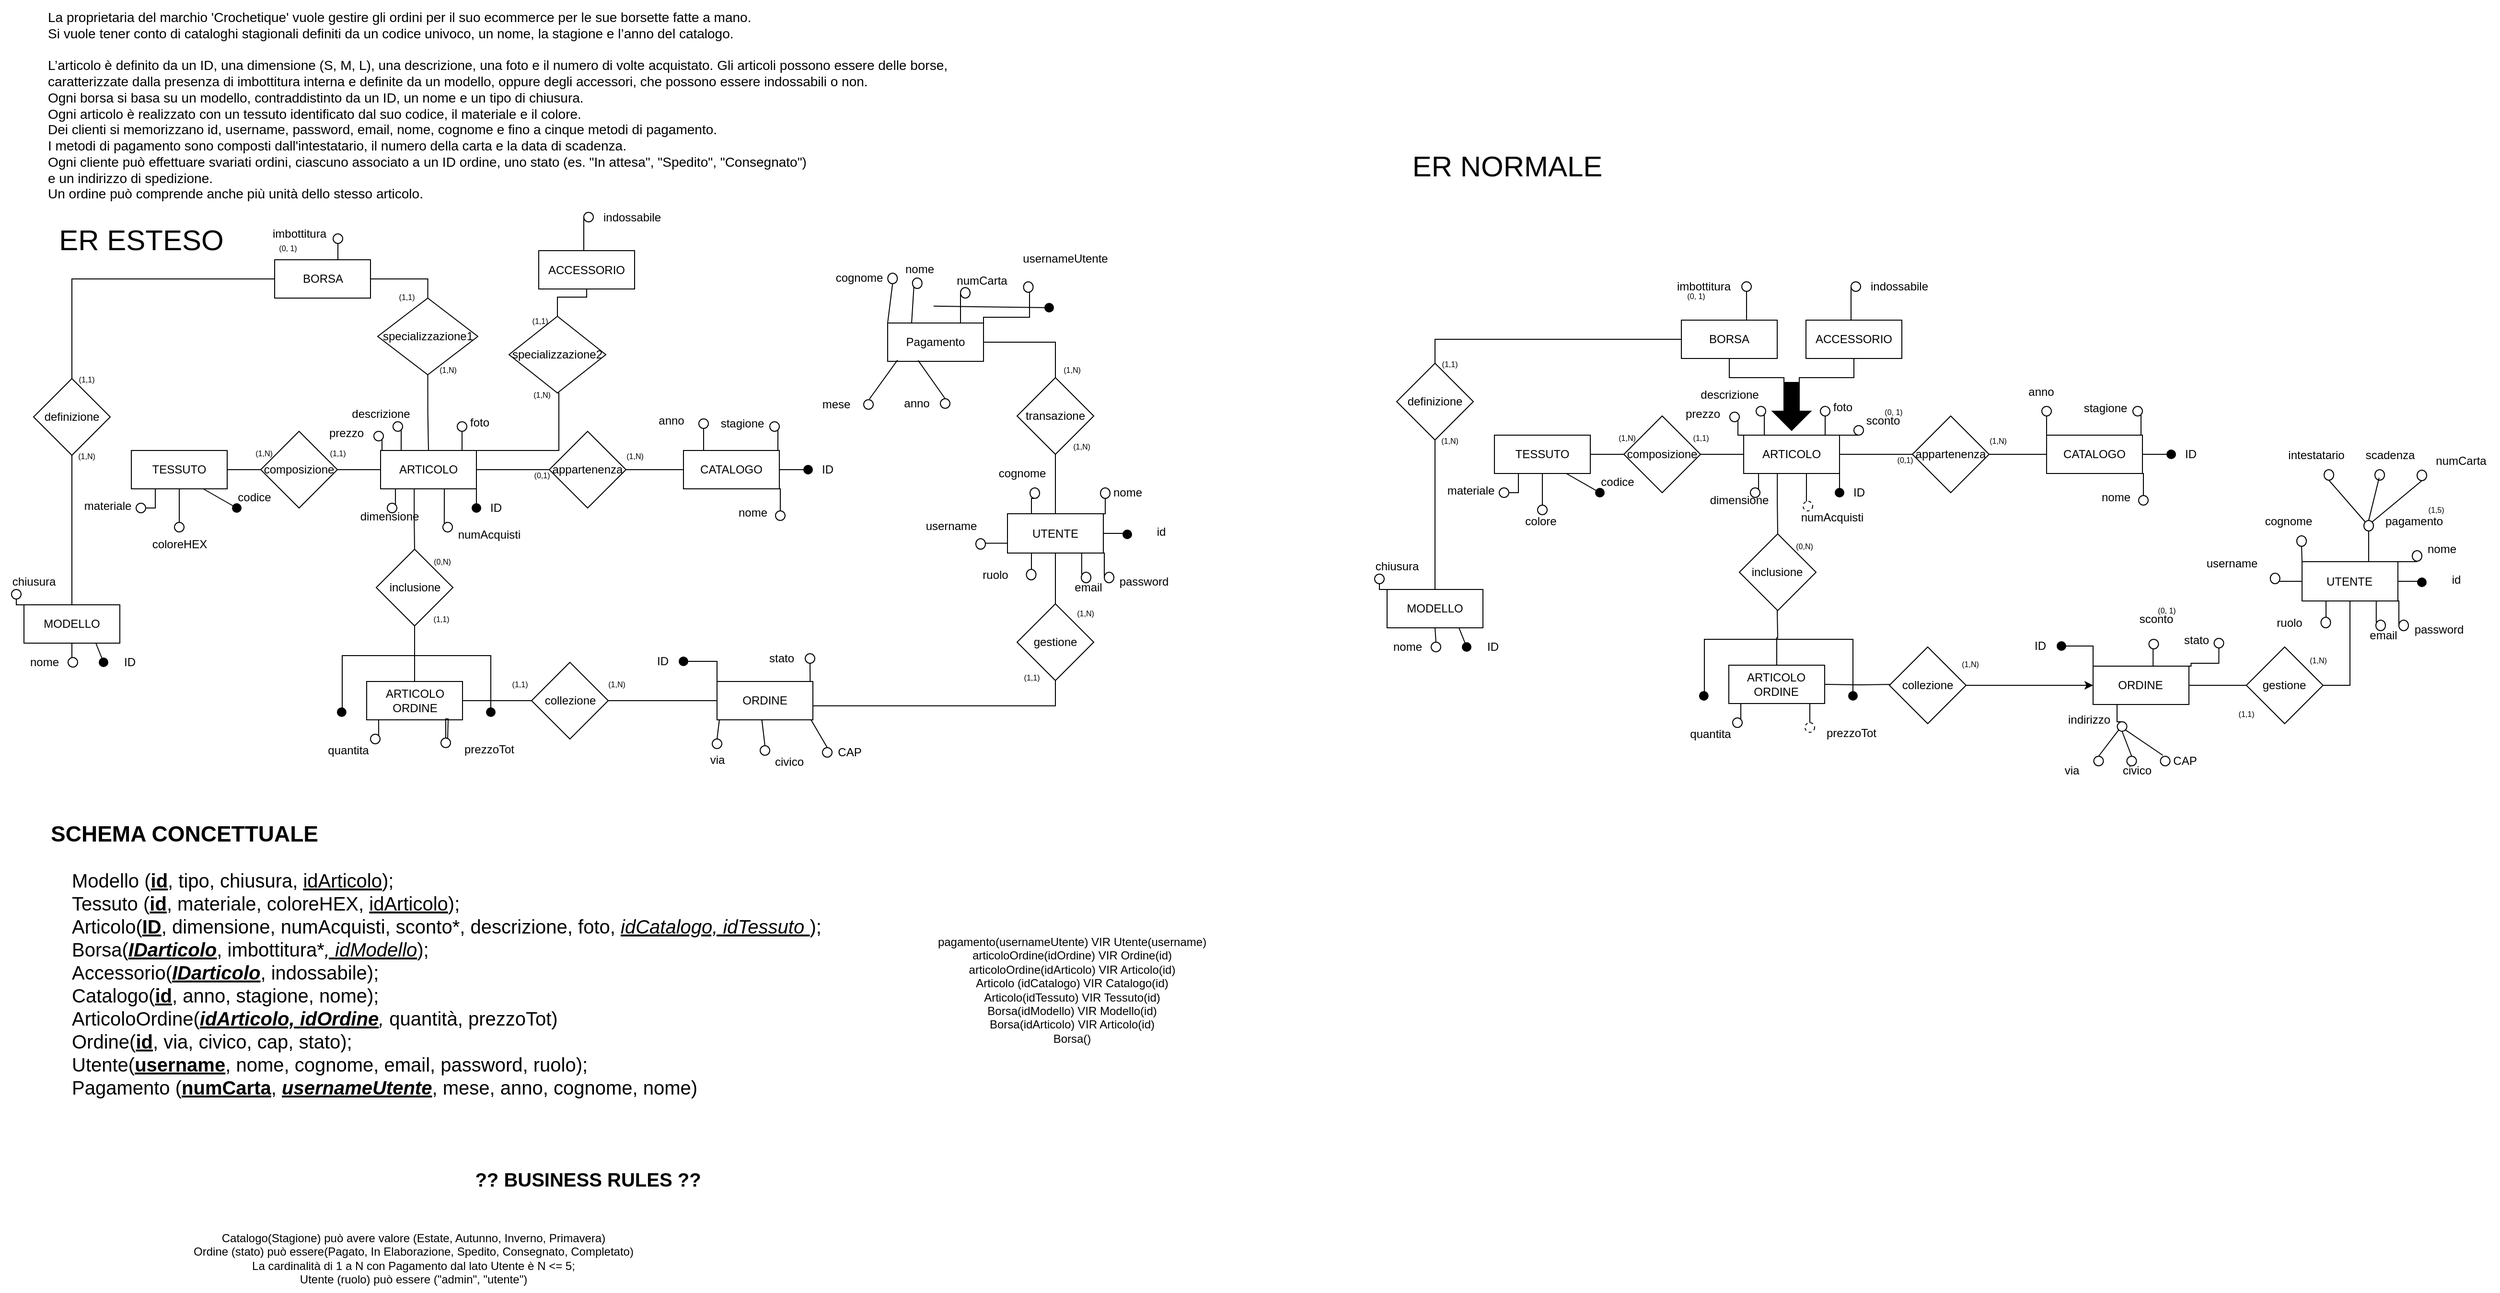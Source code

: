 <mxfile version="26.2.2">
  <diagram name="Pagina-1" id="xXDUhA1cTyPcn6yYdcTW">
    <mxGraphModel dx="1117" dy="1808" grid="1" gridSize="10" guides="1" tooltips="1" connect="1" arrows="1" fold="1" page="1" pageScale="1" pageWidth="827" pageHeight="1169" math="0" shadow="0">
      <root>
        <mxCell id="0" />
        <mxCell id="1" parent="0" />
        <mxCell id="b8Xn-FrnnSBAFmYbfaQa-20" style="edgeStyle=orthogonalEdgeStyle;rounded=0;orthogonalLoop=1;jettySize=auto;html=1;exitX=0;exitY=0.5;exitDx=0;exitDy=0;entryX=0.5;entryY=0;entryDx=0;entryDy=0;endArrow=none;endFill=0;" parent="1" source="b8Xn-FrnnSBAFmYbfaQa-10" target="b8Xn-FrnnSBAFmYbfaQa-19" edge="1">
          <mxGeometry relative="1" as="geometry" />
        </mxCell>
        <mxCell id="b8Xn-FrnnSBAFmYbfaQa-26" style="edgeStyle=orthogonalEdgeStyle;rounded=0;orthogonalLoop=1;jettySize=auto;html=1;exitX=0.5;exitY=1;exitDx=0;exitDy=0;entryX=0.5;entryY=0;entryDx=0;entryDy=0;endArrow=none;endFill=0;" parent="1" source="b8Xn-FrnnSBAFmYbfaQa-19" target="b8Xn-FrnnSBAFmYbfaQa-21" edge="1">
          <mxGeometry relative="1" as="geometry" />
        </mxCell>
        <mxCell id="b8Xn-FrnnSBAFmYbfaQa-19" value="definizione" style="rhombus;whiteSpace=wrap;html=1;" parent="1" vertex="1">
          <mxGeometry x="43" y="115" width="80" height="80" as="geometry" />
        </mxCell>
        <mxCell id="0vcL2J3cAX6hdxeKRtYv-9" style="edgeStyle=orthogonalEdgeStyle;rounded=0;orthogonalLoop=1;jettySize=auto;html=1;exitX=0;exitY=0;exitDx=0;exitDy=0;entryX=0.5;entryY=1;entryDx=0;entryDy=0;endArrow=none;startFill=0;" parent="1" source="b8Xn-FrnnSBAFmYbfaQa-21" target="b8Xn-FrnnSBAFmYbfaQa-103" edge="1">
          <mxGeometry relative="1" as="geometry" />
        </mxCell>
        <mxCell id="b8Xn-FrnnSBAFmYbfaQa-21" value="MODELLO" style="whiteSpace=wrap;html=1;align=center;" parent="1" vertex="1">
          <mxGeometry x="33" y="351" width="100" height="40" as="geometry" />
        </mxCell>
        <mxCell id="b8Xn-FrnnSBAFmYbfaQa-33" style="edgeStyle=orthogonalEdgeStyle;rounded=0;orthogonalLoop=1;jettySize=auto;html=1;exitX=0.5;exitY=0;exitDx=0;exitDy=0;entryX=0.5;entryY=1;entryDx=0;entryDy=0;endArrow=none;endFill=0;" parent="1" source="b8Xn-FrnnSBAFmYbfaQa-29" target="b8Xn-FrnnSBAFmYbfaQa-21" edge="1">
          <mxGeometry relative="1" as="geometry" />
        </mxCell>
        <mxCell id="b8Xn-FrnnSBAFmYbfaQa-29" value="" style="ellipse;whiteSpace=wrap;html=1;aspect=fixed;" parent="1" vertex="1">
          <mxGeometry x="79" y="406" width="10" height="10" as="geometry" />
        </mxCell>
        <mxCell id="b8Xn-FrnnSBAFmYbfaQa-22" value="ID" style="text;html=1;align=center;verticalAlign=middle;resizable=0;points=[];autosize=1;strokeColor=none;fillColor=none;container=0;" parent="1" vertex="1">
          <mxGeometry x="123.003" y="396" width="40" height="30" as="geometry" />
        </mxCell>
        <mxCell id="b8Xn-FrnnSBAFmYbfaQa-23" value="" style="shape=waypoint;sketch=0;size=6;pointerEvents=1;points=[];fillColor=none;resizable=1;rotatable=1;perimeter=centerPerimeter;snapToPoint=1;perimeterSpacing=0;strokeWidth=3;movable=1;deletable=1;editable=1;locked=0;connectable=1;container=0;" parent="1" vertex="1">
          <mxGeometry x="106" y="401" width="20" height="20" as="geometry" />
        </mxCell>
        <mxCell id="b8Xn-FrnnSBAFmYbfaQa-24" value="" style="endArrow=none;html=1;rounded=0;entryX=0.378;entryY=0.683;entryDx=0;entryDy=0;entryPerimeter=0;movable=1;resizable=1;rotatable=1;deletable=1;editable=1;locked=0;connectable=1;exitX=0.75;exitY=1;exitDx=0;exitDy=0;" parent="1" source="b8Xn-FrnnSBAFmYbfaQa-21" target="b8Xn-FrnnSBAFmYbfaQa-23" edge="1">
          <mxGeometry width="50" height="50" relative="1" as="geometry">
            <mxPoint x="129.556" y="401" as="sourcePoint" />
            <mxPoint x="222.889" y="446" as="targetPoint" />
          </mxGeometry>
        </mxCell>
        <mxCell id="b8Xn-FrnnSBAFmYbfaQa-32" value="nome" style="text;html=1;align=center;verticalAlign=middle;resizable=0;points=[];autosize=1;strokeColor=none;fillColor=none;container=0;" parent="1" vertex="1">
          <mxGeometry x="29.003" y="396" width="50" height="30" as="geometry" />
        </mxCell>
        <mxCell id="b8Xn-FrnnSBAFmYbfaQa-67" style="edgeStyle=orthogonalEdgeStyle;rounded=0;orthogonalLoop=1;jettySize=auto;html=1;exitX=1;exitY=1;exitDx=0;exitDy=0;entryX=0.5;entryY=0;entryDx=0;entryDy=0;endArrow=none;endFill=0;" parent="1" source="b8Xn-FrnnSBAFmYbfaQa-41" target="b8Xn-FrnnSBAFmYbfaQa-63" edge="1">
          <mxGeometry relative="1" as="geometry" />
        </mxCell>
        <mxCell id="b8Xn-FrnnSBAFmYbfaQa-68" style="edgeStyle=orthogonalEdgeStyle;rounded=0;orthogonalLoop=1;jettySize=auto;html=1;exitX=1;exitY=0;exitDx=0;exitDy=0;entryX=1;entryY=1;entryDx=0;entryDy=0;endArrow=none;endFill=0;" parent="1" source="b8Xn-FrnnSBAFmYbfaQa-41" target="b8Xn-FrnnSBAFmYbfaQa-59" edge="1">
          <mxGeometry relative="1" as="geometry" />
        </mxCell>
        <mxCell id="xT01GmGeZ93tLS56kgjD-8" style="edgeStyle=orthogonalEdgeStyle;rounded=0;orthogonalLoop=1;jettySize=auto;html=1;exitX=0.25;exitY=0;exitDx=0;exitDy=0;entryX=0.5;entryY=1;entryDx=0;entryDy=0;endArrow=none;startFill=0;" edge="1" parent="1" source="b8Xn-FrnnSBAFmYbfaQa-41" target="xT01GmGeZ93tLS56kgjD-7">
          <mxGeometry relative="1" as="geometry" />
        </mxCell>
        <mxCell id="b8Xn-FrnnSBAFmYbfaQa-41" value="CATALOGO" style="whiteSpace=wrap;html=1;align=center;" parent="1" vertex="1">
          <mxGeometry x="721" y="190" width="100" height="40" as="geometry" />
        </mxCell>
        <mxCell id="b8Xn-FrnnSBAFmYbfaQa-49" style="edgeStyle=orthogonalEdgeStyle;rounded=0;orthogonalLoop=1;jettySize=auto;html=1;exitX=1;exitY=0.5;exitDx=0;exitDy=0;entryX=0;entryY=0.5;entryDx=0;entryDy=0;endArrow=none;endFill=0;" parent="1" source="b8Xn-FrnnSBAFmYbfaQa-47" target="b8Xn-FrnnSBAFmYbfaQa-41" edge="1">
          <mxGeometry relative="1" as="geometry" />
        </mxCell>
        <mxCell id="b8Xn-FrnnSBAFmYbfaQa-51" style="edgeStyle=orthogonalEdgeStyle;rounded=0;orthogonalLoop=1;jettySize=auto;html=1;exitX=0;exitY=0.5;exitDx=0;exitDy=0;entryX=1;entryY=0.5;entryDx=0;entryDy=0;endArrow=none;endFill=0;" parent="1" source="b8Xn-FrnnSBAFmYbfaQa-47" target="b8Xn-FrnnSBAFmYbfaQa-18" edge="1">
          <mxGeometry relative="1" as="geometry" />
        </mxCell>
        <mxCell id="b8Xn-FrnnSBAFmYbfaQa-47" value="appartenenza" style="rhombus;whiteSpace=wrap;html=1;" parent="1" vertex="1">
          <mxGeometry x="581" y="170" width="80" height="80" as="geometry" />
        </mxCell>
        <mxCell id="b8Xn-FrnnSBAFmYbfaQa-198" style="edgeStyle=orthogonalEdgeStyle;rounded=0;orthogonalLoop=1;jettySize=auto;html=1;exitX=0.5;exitY=0;exitDx=0;exitDy=0;entryX=0;entryY=0.5;entryDx=0;entryDy=0;endArrow=none;endFill=0;" parent="1" source="b8Xn-FrnnSBAFmYbfaQa-1" target="b8Xn-FrnnSBAFmYbfaQa-194" edge="1">
          <mxGeometry relative="1" as="geometry" />
        </mxCell>
        <mxCell id="b8Xn-FrnnSBAFmYbfaQa-1" value="ACCESSORIO" style="whiteSpace=wrap;html=1;align=center;" parent="1" vertex="1">
          <mxGeometry x="570" y="-18.5" width="100" height="40" as="geometry" />
        </mxCell>
        <mxCell id="b8Xn-FrnnSBAFmYbfaQa-189" style="edgeStyle=orthogonalEdgeStyle;rounded=0;orthogonalLoop=1;jettySize=auto;html=1;exitX=0.75;exitY=0;exitDx=0;exitDy=0;entryX=0.5;entryY=1;entryDx=0;entryDy=0;endArrow=none;endFill=0;" parent="1" source="b8Xn-FrnnSBAFmYbfaQa-10" target="b8Xn-FrnnSBAFmYbfaQa-187" edge="1">
          <mxGeometry relative="1" as="geometry" />
        </mxCell>
        <mxCell id="xT01GmGeZ93tLS56kgjD-106" style="edgeStyle=orthogonalEdgeStyle;rounded=0;orthogonalLoop=1;jettySize=auto;html=1;exitX=1;exitY=0.5;exitDx=0;exitDy=0;entryX=0.5;entryY=0;entryDx=0;entryDy=0;endArrow=none;startFill=0;" edge="1" parent="1" source="b8Xn-FrnnSBAFmYbfaQa-10" target="xT01GmGeZ93tLS56kgjD-98">
          <mxGeometry relative="1" as="geometry" />
        </mxCell>
        <mxCell id="b8Xn-FrnnSBAFmYbfaQa-10" value="BORSA" style="whiteSpace=wrap;html=1;align=center;" parent="1" vertex="1">
          <mxGeometry x="294.5" y="-9" width="100" height="40" as="geometry" />
        </mxCell>
        <mxCell id="b8Xn-FrnnSBAFmYbfaQa-38" style="edgeStyle=orthogonalEdgeStyle;rounded=0;orthogonalLoop=1;jettySize=auto;html=1;exitX=0.25;exitY=1;exitDx=0;exitDy=0;entryX=1;entryY=0;entryDx=0;entryDy=0;endArrow=none;endFill=0;" parent="1" source="b8Xn-FrnnSBAFmYbfaQa-18" target="b8Xn-FrnnSBAFmYbfaQa-34" edge="1">
          <mxGeometry relative="1" as="geometry" />
        </mxCell>
        <mxCell id="b8Xn-FrnnSBAFmYbfaQa-83" style="edgeStyle=orthogonalEdgeStyle;rounded=0;orthogonalLoop=1;jettySize=auto;html=1;exitX=0.25;exitY=0;exitDx=0;exitDy=0;entryX=1;entryY=1;entryDx=0;entryDy=0;endArrow=none;endFill=0;" parent="1" source="b8Xn-FrnnSBAFmYbfaQa-18" target="b8Xn-FrnnSBAFmYbfaQa-81" edge="1">
          <mxGeometry relative="1" as="geometry" />
        </mxCell>
        <mxCell id="b8Xn-FrnnSBAFmYbfaQa-88" style="edgeStyle=orthogonalEdgeStyle;rounded=0;orthogonalLoop=1;jettySize=auto;html=1;exitX=1;exitY=0;exitDx=0;exitDy=0;entryX=0.5;entryY=1;entryDx=0;entryDy=0;endArrow=none;endFill=0;" parent="1" source="b8Xn-FrnnSBAFmYbfaQa-18" target="b8Xn-FrnnSBAFmYbfaQa-84" edge="1">
          <mxGeometry relative="1" as="geometry" />
        </mxCell>
        <mxCell id="b8Xn-FrnnSBAFmYbfaQa-107" style="edgeStyle=orthogonalEdgeStyle;rounded=0;orthogonalLoop=1;jettySize=auto;html=1;exitX=0.351;exitY=1.014;exitDx=0;exitDy=0;entryX=0.5;entryY=0;entryDx=0;entryDy=0;endArrow=none;endFill=0;exitPerimeter=0;" parent="1" source="b8Xn-FrnnSBAFmYbfaQa-18" target="b8Xn-FrnnSBAFmYbfaQa-106" edge="1">
          <mxGeometry relative="1" as="geometry" />
        </mxCell>
        <mxCell id="b8Xn-FrnnSBAFmYbfaQa-182" style="edgeStyle=orthogonalEdgeStyle;rounded=0;orthogonalLoop=1;jettySize=auto;html=1;exitX=0.75;exitY=1;exitDx=0;exitDy=0;entryX=0;entryY=0;entryDx=0;entryDy=0;endArrow=none;endFill=0;" parent="1" source="xT01GmGeZ93tLS56kgjD-95" edge="1">
          <mxGeometry relative="1" as="geometry">
            <mxPoint x="473.964" y="264.464" as="targetPoint" />
          </mxGeometry>
        </mxCell>
        <mxCell id="xT01GmGeZ93tLS56kgjD-11" style="edgeStyle=orthogonalEdgeStyle;rounded=0;orthogonalLoop=1;jettySize=auto;html=1;exitX=0;exitY=0;exitDx=0;exitDy=0;entryX=1;entryY=1;entryDx=0;entryDy=0;endArrow=none;startFill=0;" edge="1" parent="1" source="b8Xn-FrnnSBAFmYbfaQa-18" target="xT01GmGeZ93tLS56kgjD-10">
          <mxGeometry relative="1" as="geometry" />
        </mxCell>
        <mxCell id="b8Xn-FrnnSBAFmYbfaQa-18" value="ARTICOLO" style="whiteSpace=wrap;html=1;align=center;" parent="1" vertex="1">
          <mxGeometry x="405" y="190" width="100" height="40" as="geometry" />
        </mxCell>
        <mxCell id="b8Xn-FrnnSBAFmYbfaQa-34" value="" style="ellipse;whiteSpace=wrap;html=1;aspect=fixed;" parent="1" vertex="1">
          <mxGeometry x="412" y="245" width="10" height="10" as="geometry" />
        </mxCell>
        <mxCell id="b8Xn-FrnnSBAFmYbfaQa-35" value="ID" style="text;html=1;align=center;verticalAlign=middle;resizable=0;points=[];autosize=1;strokeColor=none;fillColor=none;container=0;" parent="1" vertex="1">
          <mxGeometry x="505.003" y="235" width="40" height="30" as="geometry" />
        </mxCell>
        <mxCell id="b8Xn-FrnnSBAFmYbfaQa-36" value="" style="shape=waypoint;sketch=0;size=6;pointerEvents=1;points=[];fillColor=none;resizable=1;rotatable=1;perimeter=centerPerimeter;snapToPoint=1;perimeterSpacing=0;strokeWidth=3;movable=1;deletable=1;editable=1;locked=0;connectable=1;container=0;" parent="1" vertex="1">
          <mxGeometry x="495" y="240" width="20" height="20" as="geometry" />
        </mxCell>
        <mxCell id="b8Xn-FrnnSBAFmYbfaQa-37" style="edgeStyle=orthogonalEdgeStyle;rounded=0;orthogonalLoop=1;jettySize=auto;html=1;exitX=0.75;exitY=1;exitDx=0;exitDy=0;entryX=0.17;entryY=0.8;entryDx=0;entryDy=0;entryPerimeter=0;endArrow=none;endFill=0;" parent="1" source="b8Xn-FrnnSBAFmYbfaQa-18" target="b8Xn-FrnnSBAFmYbfaQa-36" edge="1">
          <mxGeometry relative="1" as="geometry" />
        </mxCell>
        <mxCell id="b8Xn-FrnnSBAFmYbfaQa-39" value="dimensione" style="text;html=1;align=center;verticalAlign=middle;resizable=0;points=[];autosize=1;strokeColor=none;fillColor=none;container=0;" parent="1" vertex="1">
          <mxGeometry x="374.003" y="244" width="80" height="30" as="geometry" />
        </mxCell>
        <mxCell id="b8Xn-FrnnSBAFmYbfaQa-52" value="ID" style="text;html=1;align=center;verticalAlign=middle;resizable=0;points=[];autosize=1;strokeColor=none;fillColor=none;container=0;" parent="1" vertex="1">
          <mxGeometry x="851.003" y="195" width="40" height="30" as="geometry" />
        </mxCell>
        <mxCell id="b8Xn-FrnnSBAFmYbfaQa-53" value="" style="shape=waypoint;sketch=0;size=6;pointerEvents=1;points=[];fillColor=none;resizable=1;rotatable=1;perimeter=centerPerimeter;snapToPoint=1;perimeterSpacing=0;strokeWidth=3;movable=1;deletable=1;editable=1;locked=0;connectable=1;container=0;" parent="1" vertex="1">
          <mxGeometry x="841" y="200" width="20" height="20" as="geometry" />
        </mxCell>
        <mxCell id="b8Xn-FrnnSBAFmYbfaQa-54" style="edgeStyle=orthogonalEdgeStyle;rounded=0;orthogonalLoop=1;jettySize=auto;html=1;exitX=1;exitY=0.5;exitDx=0;exitDy=0;entryX=0.24;entryY=0.48;entryDx=0;entryDy=0;entryPerimeter=0;endArrow=none;endFill=0;" parent="1" source="b8Xn-FrnnSBAFmYbfaQa-41" target="b8Xn-FrnnSBAFmYbfaQa-53" edge="1">
          <mxGeometry relative="1" as="geometry" />
        </mxCell>
        <mxCell id="b8Xn-FrnnSBAFmYbfaQa-58" value="stagione" style="text;html=1;align=center;verticalAlign=middle;resizable=0;points=[];autosize=1;strokeColor=none;fillColor=none;container=0;" parent="1" vertex="1">
          <mxGeometry x="747.003" y="147" width="70" height="30" as="geometry" />
        </mxCell>
        <mxCell id="b8Xn-FrnnSBAFmYbfaQa-59" value="" style="ellipse;whiteSpace=wrap;html=1;aspect=fixed;" parent="1" vertex="1">
          <mxGeometry x="811" y="160" width="10" height="10" as="geometry" />
        </mxCell>
        <mxCell id="b8Xn-FrnnSBAFmYbfaQa-62" value="nome" style="text;html=1;align=center;verticalAlign=middle;resizable=0;points=[];autosize=1;strokeColor=none;fillColor=none;container=0;" parent="1" vertex="1">
          <mxGeometry x="768.003" y="240" width="50" height="30" as="geometry" />
        </mxCell>
        <mxCell id="b8Xn-FrnnSBAFmYbfaQa-63" value="" style="ellipse;whiteSpace=wrap;html=1;aspect=fixed;" parent="1" vertex="1">
          <mxGeometry x="817" y="253" width="10" height="10" as="geometry" />
        </mxCell>
        <mxCell id="0vcL2J3cAX6hdxeKRtYv-11" style="edgeStyle=orthogonalEdgeStyle;rounded=0;orthogonalLoop=1;jettySize=auto;html=1;exitX=0.5;exitY=1;exitDx=0;exitDy=0;entryX=0.5;entryY=0;entryDx=0;entryDy=0;endArrow=none;startFill=0;" parent="1" source="xT01GmGeZ93tLS56kgjD-12" edge="1">
          <mxGeometry relative="1" as="geometry">
            <mxPoint x="195" y="265" as="targetPoint" />
          </mxGeometry>
        </mxCell>
        <mxCell id="b8Xn-FrnnSBAFmYbfaQa-69" value="TESSUTO" style="whiteSpace=wrap;html=1;align=center;" parent="1" vertex="1">
          <mxGeometry x="145" y="190" width="100" height="40" as="geometry" />
        </mxCell>
        <mxCell id="0vcL2J3cAX6hdxeKRtYv-6" style="edgeStyle=orthogonalEdgeStyle;rounded=0;orthogonalLoop=1;jettySize=auto;html=1;exitX=0;exitY=0.5;exitDx=0;exitDy=0;entryX=0.25;entryY=1;entryDx=0;entryDy=0;endArrow=none;startFill=0;" parent="1" source="b8Xn-FrnnSBAFmYbfaQa-71" target="b8Xn-FrnnSBAFmYbfaQa-69" edge="1">
          <mxGeometry relative="1" as="geometry" />
        </mxCell>
        <mxCell id="b8Xn-FrnnSBAFmYbfaQa-71" value="" style="ellipse;whiteSpace=wrap;html=1;aspect=fixed;" parent="1" vertex="1">
          <mxGeometry x="150" y="245" width="10" height="10" as="geometry" />
        </mxCell>
        <mxCell id="b8Xn-FrnnSBAFmYbfaQa-72" value="codice" style="text;html=1;align=center;verticalAlign=middle;resizable=0;points=[];autosize=1;strokeColor=none;fillColor=none;container=0;" parent="1" vertex="1">
          <mxGeometry x="243.003" y="224" width="60" height="30" as="geometry" />
        </mxCell>
        <mxCell id="b8Xn-FrnnSBAFmYbfaQa-73" value="" style="shape=waypoint;sketch=0;size=6;pointerEvents=1;points=[];fillColor=none;resizable=1;rotatable=1;perimeter=centerPerimeter;snapToPoint=1;perimeterSpacing=0;strokeWidth=3;movable=1;deletable=1;editable=1;locked=0;connectable=1;container=0;" parent="1" vertex="1">
          <mxGeometry x="245" y="240" width="20" height="20" as="geometry" />
        </mxCell>
        <mxCell id="b8Xn-FrnnSBAFmYbfaQa-74" value="" style="endArrow=none;html=1;rounded=0;entryX=0.378;entryY=0.683;entryDx=0;entryDy=0;entryPerimeter=0;movable=1;resizable=1;rotatable=1;deletable=1;editable=1;locked=0;connectable=1;exitX=0.75;exitY=1;exitDx=0;exitDy=0;" parent="1" source="b8Xn-FrnnSBAFmYbfaQa-69" target="b8Xn-FrnnSBAFmYbfaQa-73" edge="1">
          <mxGeometry width="50" height="50" relative="1" as="geometry">
            <mxPoint x="240.556" y="240" as="sourcePoint" />
            <mxPoint x="333.889" y="285" as="targetPoint" />
          </mxGeometry>
        </mxCell>
        <mxCell id="b8Xn-FrnnSBAFmYbfaQa-75" value="materiale" style="text;html=1;align=center;verticalAlign=middle;resizable=0;points=[];autosize=1;strokeColor=none;fillColor=none;container=0;" parent="1" vertex="1">
          <mxGeometry x="85.003" y="233" width="70" height="30" as="geometry" />
        </mxCell>
        <mxCell id="b8Xn-FrnnSBAFmYbfaQa-81" value="" style="ellipse;whiteSpace=wrap;html=1;aspect=fixed;" parent="1" vertex="1">
          <mxGeometry x="418" y="160" width="10" height="10" as="geometry" />
        </mxCell>
        <mxCell id="b8Xn-FrnnSBAFmYbfaQa-82" value="descrizione" style="text;html=1;align=center;verticalAlign=middle;resizable=0;points=[];autosize=1;strokeColor=none;fillColor=none;container=0;" parent="1" vertex="1">
          <mxGeometry x="365.003" y="137" width="80" height="30" as="geometry" />
        </mxCell>
        <mxCell id="b8Xn-FrnnSBAFmYbfaQa-84" value="" style="ellipse;whiteSpace=wrap;html=1;aspect=fixed;" parent="1" vertex="1">
          <mxGeometry x="485" y="160" width="10" height="10" as="geometry" />
        </mxCell>
        <mxCell id="b8Xn-FrnnSBAFmYbfaQa-85" value="foto" style="text;html=1;align=center;verticalAlign=middle;resizable=0;points=[];autosize=1;strokeColor=none;fillColor=none;container=0;" parent="1" vertex="1">
          <mxGeometry x="488.003" y="146" width="40" height="30" as="geometry" />
        </mxCell>
        <mxCell id="b8Xn-FrnnSBAFmYbfaQa-91" style="edgeStyle=orthogonalEdgeStyle;rounded=0;orthogonalLoop=1;jettySize=auto;html=1;exitX=0;exitY=0.5;exitDx=0;exitDy=0;entryX=1;entryY=0.5;entryDx=0;entryDy=0;endArrow=none;endFill=0;" parent="1" source="b8Xn-FrnnSBAFmYbfaQa-89" target="b8Xn-FrnnSBAFmYbfaQa-69" edge="1">
          <mxGeometry relative="1" as="geometry" />
        </mxCell>
        <mxCell id="b8Xn-FrnnSBAFmYbfaQa-92" style="edgeStyle=orthogonalEdgeStyle;rounded=0;orthogonalLoop=1;jettySize=auto;html=1;exitX=1;exitY=0.5;exitDx=0;exitDy=0;entryX=0;entryY=0.5;entryDx=0;entryDy=0;endArrow=none;endFill=0;" parent="1" source="b8Xn-FrnnSBAFmYbfaQa-89" target="b8Xn-FrnnSBAFmYbfaQa-18" edge="1">
          <mxGeometry relative="1" as="geometry" />
        </mxCell>
        <mxCell id="b8Xn-FrnnSBAFmYbfaQa-89" value="composizione" style="rhombus;whiteSpace=wrap;html=1;" parent="1" vertex="1">
          <mxGeometry x="280" y="170" width="80" height="80" as="geometry" />
        </mxCell>
        <mxCell id="b8Xn-FrnnSBAFmYbfaQa-94" value="&lt;font style=&quot;font-size: 8px;&quot;&gt;(1,N)&lt;/font&gt;" style="text;html=1;align=center;verticalAlign=middle;resizable=0;points=[];autosize=1;strokeColor=none;fillColor=none;" parent="1" vertex="1">
          <mxGeometry x="263" y="177" width="40" height="30" as="geometry" />
        </mxCell>
        <mxCell id="b8Xn-FrnnSBAFmYbfaQa-95" value="&lt;font style=&quot;font-size: 8px;&quot;&gt;(1,1)&lt;/font&gt;" style="text;html=1;align=center;verticalAlign=middle;resizable=0;points=[];autosize=1;strokeColor=none;fillColor=none;" parent="1" vertex="1">
          <mxGeometry x="340" y="177" width="40" height="30" as="geometry" />
        </mxCell>
        <mxCell id="b8Xn-FrnnSBAFmYbfaQa-96" value="&lt;font style=&quot;font-size: 8px;&quot;&gt;(0,1)&lt;/font&gt;" style="text;html=1;align=center;verticalAlign=middle;resizable=0;points=[];autosize=1;strokeColor=none;fillColor=none;" parent="1" vertex="1">
          <mxGeometry x="553" y="200" width="40" height="30" as="geometry" />
        </mxCell>
        <mxCell id="b8Xn-FrnnSBAFmYbfaQa-97" value="&lt;font style=&quot;font-size: 8px;&quot;&gt;(1,N)&lt;/font&gt;" style="text;html=1;align=center;verticalAlign=middle;resizable=0;points=[];autosize=1;strokeColor=none;fillColor=none;" parent="1" vertex="1">
          <mxGeometry x="650" y="180" width="40" height="30" as="geometry" />
        </mxCell>
        <mxCell id="b8Xn-FrnnSBAFmYbfaQa-98" value="&lt;font style=&quot;font-size: 8px;&quot;&gt;(1,N)&lt;/font&gt;" style="text;html=1;align=center;verticalAlign=middle;resizable=0;points=[];autosize=1;strokeColor=none;fillColor=none;" parent="1" vertex="1">
          <mxGeometry x="78" y="180" width="40" height="30" as="geometry" />
        </mxCell>
        <mxCell id="b8Xn-FrnnSBAFmYbfaQa-99" value="&lt;font style=&quot;font-size: 8px;&quot;&gt;(1,1)&lt;/font&gt;" style="text;html=1;align=center;verticalAlign=middle;resizable=0;points=[];autosize=1;strokeColor=none;fillColor=none;" parent="1" vertex="1">
          <mxGeometry x="78" y="100" width="40" height="30" as="geometry" />
        </mxCell>
        <mxCell id="b8Xn-FrnnSBAFmYbfaQa-103" value="" style="ellipse;whiteSpace=wrap;html=1;aspect=fixed;" parent="1" vertex="1">
          <mxGeometry x="20" y="335" width="10" height="10" as="geometry" />
        </mxCell>
        <mxCell id="b8Xn-FrnnSBAFmYbfaQa-104" value="chiusura" style="text;html=1;align=center;verticalAlign=middle;resizable=0;points=[];autosize=1;strokeColor=none;fillColor=none;container=0;" parent="1" vertex="1">
          <mxGeometry x="8.003" y="312" width="70" height="30" as="geometry" />
        </mxCell>
        <mxCell id="b8Xn-FrnnSBAFmYbfaQa-200" style="edgeStyle=orthogonalEdgeStyle;rounded=0;orthogonalLoop=1;jettySize=auto;html=1;exitX=0.5;exitY=1;exitDx=0;exitDy=0;entryX=0.5;entryY=0;entryDx=0;entryDy=0;endArrow=none;endFill=0;" parent="1" source="b8Xn-FrnnSBAFmYbfaQa-106" target="b8Xn-FrnnSBAFmYbfaQa-199" edge="1">
          <mxGeometry relative="1" as="geometry" />
        </mxCell>
        <mxCell id="b8Xn-FrnnSBAFmYbfaQa-106" value="inclusione" style="rhombus;whiteSpace=wrap;html=1;" parent="1" vertex="1">
          <mxGeometry x="400.5" y="293" width="80" height="80" as="geometry" />
        </mxCell>
        <mxCell id="b8Xn-FrnnSBAFmYbfaQa-119" style="edgeStyle=orthogonalEdgeStyle;rounded=0;orthogonalLoop=1;jettySize=auto;html=1;exitX=1;exitY=0;exitDx=0;exitDy=0;entryX=0.5;entryY=1;entryDx=0;entryDy=0;endArrow=none;endFill=0;" parent="1" source="b8Xn-FrnnSBAFmYbfaQa-109" target="b8Xn-FrnnSBAFmYbfaQa-110" edge="1">
          <mxGeometry relative="1" as="geometry" />
        </mxCell>
        <mxCell id="b8Xn-FrnnSBAFmYbfaQa-174" style="edgeStyle=orthogonalEdgeStyle;rounded=0;orthogonalLoop=1;jettySize=auto;html=1;exitX=1;exitY=1;exitDx=0;exitDy=0;entryX=0;entryY=0.5;entryDx=0;entryDy=0;endArrow=none;endFill=0;" parent="1" source="b8Xn-FrnnSBAFmYbfaQa-109" target="b8Xn-FrnnSBAFmYbfaQa-171" edge="1">
          <mxGeometry relative="1" as="geometry" />
        </mxCell>
        <mxCell id="xT01GmGeZ93tLS56kgjD-117" style="edgeStyle=orthogonalEdgeStyle;rounded=0;orthogonalLoop=1;jettySize=auto;html=1;exitX=0;exitY=0.75;exitDx=0;exitDy=0;entryX=1;entryY=1;entryDx=0;entryDy=0;endArrow=none;startFill=0;" edge="1" parent="1" source="b8Xn-FrnnSBAFmYbfaQa-109" target="xT01GmGeZ93tLS56kgjD-115">
          <mxGeometry relative="1" as="geometry" />
        </mxCell>
        <mxCell id="b8Xn-FrnnSBAFmYbfaQa-109" value="UTENTE" style="whiteSpace=wrap;html=1;align=center;" parent="1" vertex="1">
          <mxGeometry x="1059" y="256" width="100" height="41" as="geometry" />
        </mxCell>
        <mxCell id="b8Xn-FrnnSBAFmYbfaQa-110" value="" style="ellipse;whiteSpace=wrap;html=1;aspect=fixed;" parent="1" vertex="1">
          <mxGeometry x="1156" y="229" width="10" height="11" as="geometry" />
        </mxCell>
        <mxCell id="b8Xn-FrnnSBAFmYbfaQa-111" value="nome" style="text;html=1;align=center;verticalAlign=middle;resizable=0;points=[];autosize=1;strokeColor=none;fillColor=none;container=0;" parent="1" vertex="1">
          <mxGeometry x="1159.003" y="219" width="50" height="30" as="geometry" />
        </mxCell>
        <mxCell id="b8Xn-FrnnSBAFmYbfaQa-112" value="" style="ellipse;whiteSpace=wrap;html=1;aspect=fixed;" parent="1" vertex="1">
          <mxGeometry x="1082.5" y="229" width="10" height="11" as="geometry" />
        </mxCell>
        <mxCell id="b8Xn-FrnnSBAFmYbfaQa-113" value="cognome" style="text;html=1;align=center;verticalAlign=middle;resizable=0;points=[];autosize=1;strokeColor=none;fillColor=none;container=0;" parent="1" vertex="1">
          <mxGeometry x="1038.503" y="199" width="70" height="30" as="geometry" />
        </mxCell>
        <mxCell id="b8Xn-FrnnSBAFmYbfaQa-118" style="edgeStyle=orthogonalEdgeStyle;rounded=0;orthogonalLoop=1;jettySize=auto;html=1;exitX=0.5;exitY=1;exitDx=0;exitDy=0;entryX=0.25;entryY=0;entryDx=0;entryDy=0;endArrow=none;endFill=0;" parent="1" source="b8Xn-FrnnSBAFmYbfaQa-112" target="b8Xn-FrnnSBAFmYbfaQa-109" edge="1">
          <mxGeometry relative="1" as="geometry" />
        </mxCell>
        <mxCell id="b8Xn-FrnnSBAFmYbfaQa-121" value="" style="shape=waypoint;sketch=0;size=6;pointerEvents=1;points=[];fillColor=none;resizable=1;rotatable=1;perimeter=centerPerimeter;snapToPoint=1;perimeterSpacing=0;strokeWidth=3;movable=1;deletable=1;editable=1;locked=0;connectable=1;container=0;" parent="1" vertex="1">
          <mxGeometry x="1174" y="267" width="20" height="21" as="geometry" />
        </mxCell>
        <mxCell id="b8Xn-FrnnSBAFmYbfaQa-122" value="&lt;div&gt;id&lt;/div&gt;" style="text;html=1;align=center;verticalAlign=middle;resizable=0;points=[];autosize=1;strokeColor=none;fillColor=none;container=0;" parent="1" vertex="1">
          <mxGeometry x="1204.003" y="260" width="30" height="30" as="geometry" />
        </mxCell>
        <mxCell id="b8Xn-FrnnSBAFmYbfaQa-123" style="edgeStyle=orthogonalEdgeStyle;rounded=0;orthogonalLoop=1;jettySize=auto;html=1;exitX=1;exitY=0.5;exitDx=0;exitDy=0;entryX=0.319;entryY=0.498;entryDx=0;entryDy=0;entryPerimeter=0;endArrow=none;endFill=0;" parent="1" source="b8Xn-FrnnSBAFmYbfaQa-109" target="b8Xn-FrnnSBAFmYbfaQa-121" edge="1">
          <mxGeometry relative="1" as="geometry" />
        </mxCell>
        <mxCell id="b8Xn-FrnnSBAFmYbfaQa-170" value="" style="ellipse;whiteSpace=wrap;html=1;aspect=fixed;" parent="1" vertex="1">
          <mxGeometry x="1136" y="317" width="10" height="11" as="geometry" />
        </mxCell>
        <mxCell id="b8Xn-FrnnSBAFmYbfaQa-171" value="" style="ellipse;whiteSpace=wrap;html=1;aspect=fixed;" parent="1" vertex="1">
          <mxGeometry x="1160" y="317" width="10" height="11" as="geometry" />
        </mxCell>
        <mxCell id="b8Xn-FrnnSBAFmYbfaQa-172" value="email" style="text;html=1;align=center;verticalAlign=middle;resizable=0;points=[];autosize=1;strokeColor=none;fillColor=none;container=0;" parent="1" vertex="1">
          <mxGeometry x="1118.003" y="318" width="50" height="30" as="geometry" />
        </mxCell>
        <mxCell id="b8Xn-FrnnSBAFmYbfaQa-173" value="password" style="text;html=1;align=center;verticalAlign=middle;resizable=0;points=[];autosize=1;strokeColor=none;fillColor=none;container=0;" parent="1" vertex="1">
          <mxGeometry x="1166.003" y="312" width="70" height="30" as="geometry" />
        </mxCell>
        <mxCell id="b8Xn-FrnnSBAFmYbfaQa-176" style="edgeStyle=orthogonalEdgeStyle;rounded=0;orthogonalLoop=1;jettySize=auto;html=1;exitX=0;exitY=0;exitDx=0;exitDy=0;entryX=0.414;entryY=1.021;entryDx=0;entryDy=0;entryPerimeter=0;endArrow=none;endFill=0;" parent="1" source="b8Xn-FrnnSBAFmYbfaQa-170" edge="1">
          <mxGeometry relative="1" as="geometry">
            <mxPoint x="1149" y="317" as="sourcePoint" />
            <mxPoint x="1136.4" y="296.84" as="targetPoint" />
          </mxGeometry>
        </mxCell>
        <mxCell id="b8Xn-FrnnSBAFmYbfaQa-177" value="&lt;font style=&quot;font-size: 8px;&quot;&gt;(1,1)&lt;/font&gt;" style="text;html=1;align=center;verticalAlign=middle;resizable=0;points=[];autosize=1;strokeColor=none;fillColor=none;" parent="1" vertex="1">
          <mxGeometry x="448" y="350" width="40" height="30" as="geometry" />
        </mxCell>
        <mxCell id="b8Xn-FrnnSBAFmYbfaQa-178" value="&lt;font style=&quot;font-size: 8px;&quot;&gt;(0,N)&lt;/font&gt;" style="text;html=1;align=center;verticalAlign=middle;resizable=0;points=[];autosize=1;strokeColor=none;fillColor=none;" parent="1" vertex="1">
          <mxGeometry x="448.5" y="290" width="40" height="30" as="geometry" />
        </mxCell>
        <mxCell id="b8Xn-FrnnSBAFmYbfaQa-183" value="numAcquisti" style="text;html=1;align=center;verticalAlign=middle;resizable=0;points=[];autosize=1;strokeColor=none;fillColor=none;container=0;" parent="1" vertex="1">
          <mxGeometry x="473.003" y="263" width="90" height="30" as="geometry" />
        </mxCell>
        <mxCell id="b8Xn-FrnnSBAFmYbfaQa-187" value="" style="ellipse;whiteSpace=wrap;html=1;aspect=fixed;" parent="1" vertex="1">
          <mxGeometry x="355.5" y="-36" width="10" height="10" as="geometry" />
        </mxCell>
        <mxCell id="b8Xn-FrnnSBAFmYbfaQa-188" value="imbottitura" style="text;html=1;align=center;verticalAlign=middle;resizable=0;points=[];autosize=1;strokeColor=none;fillColor=none;container=0;" parent="1" vertex="1">
          <mxGeometry x="280.003" y="-51.5" width="80" height="30" as="geometry" />
        </mxCell>
        <mxCell id="b8Xn-FrnnSBAFmYbfaQa-194" value="" style="ellipse;whiteSpace=wrap;html=1;aspect=fixed;" parent="1" vertex="1">
          <mxGeometry x="617" y="-58.5" width="10" height="10" as="geometry" />
        </mxCell>
        <mxCell id="b8Xn-FrnnSBAFmYbfaQa-195" value="&lt;div&gt;indossabile&lt;/div&gt;" style="text;html=1;align=center;verticalAlign=middle;resizable=0;points=[];autosize=1;strokeColor=none;fillColor=none;container=0;" parent="1" vertex="1">
          <mxGeometry x="627.003" y="-68.5" width="80" height="30" as="geometry" />
        </mxCell>
        <mxCell id="b8Xn-FrnnSBAFmYbfaQa-199" value="ARTICOLO ORDINE" style="whiteSpace=wrap;html=1;align=center;" parent="1" vertex="1">
          <mxGeometry x="390.5" y="431" width="100" height="40" as="geometry" />
        </mxCell>
        <mxCell id="b8Xn-FrnnSBAFmYbfaQa-225" style="edgeStyle=orthogonalEdgeStyle;rounded=0;orthogonalLoop=1;jettySize=auto;html=1;exitX=1;exitY=0.5;exitDx=0;exitDy=0;entryX=0;entryY=0.5;entryDx=0;entryDy=0;endArrow=none;endFill=0;" parent="1" source="b8Xn-FrnnSBAFmYbfaQa-202" target="b8Xn-FrnnSBAFmYbfaQa-204" edge="1">
          <mxGeometry relative="1" as="geometry">
            <Array as="points">
              <mxPoint x="710" y="451" />
            </Array>
          </mxGeometry>
        </mxCell>
        <mxCell id="b8Xn-FrnnSBAFmYbfaQa-229" style="edgeStyle=orthogonalEdgeStyle;rounded=0;orthogonalLoop=1;jettySize=auto;html=1;exitX=0;exitY=0.5;exitDx=0;exitDy=0;entryX=1;entryY=0.5;entryDx=0;entryDy=0;endArrow=none;endFill=0;" parent="1" source="b8Xn-FrnnSBAFmYbfaQa-202" target="b8Xn-FrnnSBAFmYbfaQa-199" edge="1">
          <mxGeometry relative="1" as="geometry" />
        </mxCell>
        <mxCell id="b8Xn-FrnnSBAFmYbfaQa-202" value="collezione" style="rhombus;whiteSpace=wrap;html=1;" parent="1" vertex="1">
          <mxGeometry x="562.5" y="411" width="80" height="80" as="geometry" />
        </mxCell>
        <mxCell id="b8Xn-FrnnSBAFmYbfaQa-204" value="ORDINE" style="whiteSpace=wrap;html=1;align=center;" parent="1" vertex="1">
          <mxGeometry x="756" y="431" width="100" height="40" as="geometry" />
        </mxCell>
        <mxCell id="b8Xn-FrnnSBAFmYbfaQa-208" value="" style="ellipse;whiteSpace=wrap;html=1;aspect=fixed;" parent="1" vertex="1">
          <mxGeometry x="751" y="491" width="10" height="10" as="geometry" />
        </mxCell>
        <mxCell id="b8Xn-FrnnSBAFmYbfaQa-209" value="" style="ellipse;whiteSpace=wrap;html=1;aspect=fixed;" parent="1" vertex="1">
          <mxGeometry x="801" y="498" width="10" height="10" as="geometry" />
        </mxCell>
        <mxCell id="b8Xn-FrnnSBAFmYbfaQa-210" value="" style="endArrow=none;html=1;rounded=0;exitX=0.5;exitY=0;exitDx=0;exitDy=0;entryX=0.025;entryY=0.99;entryDx=0;entryDy=0;entryPerimeter=0;" parent="1" source="b8Xn-FrnnSBAFmYbfaQa-208" target="b8Xn-FrnnSBAFmYbfaQa-204" edge="1">
          <mxGeometry width="50" height="50" relative="1" as="geometry">
            <mxPoint x="774.75" y="395" as="sourcePoint" />
            <mxPoint x="780.714" y="497.536" as="targetPoint" />
          </mxGeometry>
        </mxCell>
        <mxCell id="b8Xn-FrnnSBAFmYbfaQa-211" value="" style="endArrow=none;html=1;rounded=0;exitX=0.5;exitY=0;exitDx=0;exitDy=0;entryX=0.468;entryY=1.006;entryDx=0;entryDy=0;entryPerimeter=0;" parent="1" source="b8Xn-FrnnSBAFmYbfaQa-209" target="b8Xn-FrnnSBAFmYbfaQa-204" edge="1">
          <mxGeometry width="50" height="50" relative="1" as="geometry">
            <mxPoint x="769.75" y="535" as="sourcePoint" />
            <mxPoint x="784.25" y="499" as="targetPoint" />
          </mxGeometry>
        </mxCell>
        <mxCell id="b8Xn-FrnnSBAFmYbfaQa-212" value="via" style="text;html=1;align=center;verticalAlign=middle;resizable=0;points=[];autosize=1;strokeColor=none;fillColor=none;container=0;" parent="1" vertex="1">
          <mxGeometry x="736.003" y="498" width="40" height="30" as="geometry" />
        </mxCell>
        <mxCell id="b8Xn-FrnnSBAFmYbfaQa-213" value="civico" style="text;html=1;align=center;verticalAlign=middle;resizable=0;points=[];autosize=1;strokeColor=none;fillColor=none;container=0;" parent="1" vertex="1">
          <mxGeometry x="806.003" y="500" width="50" height="30" as="geometry" />
        </mxCell>
        <mxCell id="b8Xn-FrnnSBAFmYbfaQa-214" value="" style="ellipse;whiteSpace=wrap;html=1;aspect=fixed;" parent="1" vertex="1">
          <mxGeometry x="866" y="500" width="10" height="10" as="geometry" />
        </mxCell>
        <mxCell id="b8Xn-FrnnSBAFmYbfaQa-215" value="CAP" style="text;html=1;align=center;verticalAlign=middle;resizable=0;points=[];autosize=1;strokeColor=none;fillColor=none;container=0;" parent="1" vertex="1">
          <mxGeometry x="869.123" y="490" width="50" height="30" as="geometry" />
        </mxCell>
        <mxCell id="b8Xn-FrnnSBAFmYbfaQa-216" value="" style="endArrow=none;html=1;rounded=0;entryX=0.98;entryY=0.998;entryDx=0;entryDy=0;entryPerimeter=0;exitX=0.5;exitY=0;exitDx=0;exitDy=0;" parent="1" target="b8Xn-FrnnSBAFmYbfaQa-204" edge="1" source="b8Xn-FrnnSBAFmYbfaQa-214">
          <mxGeometry width="50" height="50" relative="1" as="geometry">
            <mxPoint x="826.75" y="524" as="sourcePoint" />
            <mxPoint x="787.786" y="497.536" as="targetPoint" />
          </mxGeometry>
        </mxCell>
        <mxCell id="b8Xn-FrnnSBAFmYbfaQa-219" value="ID" style="text;html=1;align=center;verticalAlign=middle;resizable=0;points=[];autosize=1;strokeColor=none;fillColor=none;container=0;" parent="1" vertex="1">
          <mxGeometry x="678.503" y="395" width="40" height="30" as="geometry" />
        </mxCell>
        <mxCell id="b8Xn-FrnnSBAFmYbfaQa-220" value="" style="shape=waypoint;sketch=0;size=6;pointerEvents=1;points=[];fillColor=none;resizable=1;rotatable=1;perimeter=centerPerimeter;snapToPoint=1;perimeterSpacing=0;strokeWidth=3;movable=1;deletable=1;editable=1;locked=0;connectable=1;container=0;" parent="1" vertex="1">
          <mxGeometry x="711" y="400" width="20" height="20" as="geometry" />
        </mxCell>
        <mxCell id="b8Xn-FrnnSBAFmYbfaQa-221" style="edgeStyle=orthogonalEdgeStyle;rounded=0;orthogonalLoop=1;jettySize=auto;html=1;exitX=0;exitY=0;exitDx=0;exitDy=0;entryX=0.933;entryY=0.533;entryDx=0;entryDy=0;entryPerimeter=0;endArrow=none;endFill=0;" parent="1" source="b8Xn-FrnnSBAFmYbfaQa-204" target="b8Xn-FrnnSBAFmYbfaQa-220" edge="1">
          <mxGeometry relative="1" as="geometry">
            <Array as="points">
              <mxPoint x="741" y="410" />
              <mxPoint x="741" y="410" />
            </Array>
          </mxGeometry>
        </mxCell>
        <mxCell id="b8Xn-FrnnSBAFmYbfaQa-222" value="" style="group" parent="1" vertex="1" connectable="0">
          <mxGeometry x="740" y="374" width="118" height="56" as="geometry" />
        </mxCell>
        <mxCell id="b8Xn-FrnnSBAFmYbfaQa-228" style="edgeStyle=orthogonalEdgeStyle;rounded=0;orthogonalLoop=1;jettySize=auto;html=1;exitX=0.5;exitY=1;exitDx=0;exitDy=0;endArrow=none;endFill=0;" parent="b8Xn-FrnnSBAFmYbfaQa-222" source="b8Xn-FrnnSBAFmYbfaQa-217" edge="1">
          <mxGeometry relative="1" as="geometry">
            <mxPoint x="113.148" y="57" as="targetPoint" />
          </mxGeometry>
        </mxCell>
        <mxCell id="b8Xn-FrnnSBAFmYbfaQa-217" value="" style="ellipse;whiteSpace=wrap;html=1;aspect=fixed;" parent="b8Xn-FrnnSBAFmYbfaQa-222" vertex="1">
          <mxGeometry x="108" y="28" width="10" height="10" as="geometry" />
        </mxCell>
        <mxCell id="b8Xn-FrnnSBAFmYbfaQa-218" value="stato" style="text;html=1;align=center;verticalAlign=middle;resizable=0;points=[];autosize=1;strokeColor=none;fillColor=none;container=0;" parent="b8Xn-FrnnSBAFmYbfaQa-222" vertex="1">
          <mxGeometry x="58.003" y="18" width="50" height="30" as="geometry" />
        </mxCell>
        <mxCell id="b8Xn-FrnnSBAFmYbfaQa-224" value="" style="shape=waypoint;sketch=0;size=6;pointerEvents=1;points=[];fillColor=none;resizable=1;rotatable=1;perimeter=centerPerimeter;snapToPoint=1;perimeterSpacing=0;strokeWidth=3;movable=1;deletable=1;editable=1;locked=0;connectable=1;container=0;" parent="1" vertex="1">
          <mxGeometry x="355.35" y="455" width="18.154" height="16" as="geometry" />
        </mxCell>
        <mxCell id="b8Xn-FrnnSBAFmYbfaQa-230" style="edgeStyle=orthogonalEdgeStyle;rounded=0;orthogonalLoop=1;jettySize=auto;html=1;exitX=0.25;exitY=1;exitDx=0;exitDy=0;entryX=1;entryY=0;entryDx=0;entryDy=0;endArrow=none;endFill=0;" parent="1" target="b8Xn-FrnnSBAFmYbfaQa-231" edge="1">
          <mxGeometry relative="1" as="geometry">
            <mxPoint x="421.5" y="471" as="sourcePoint" />
          </mxGeometry>
        </mxCell>
        <mxCell id="b8Xn-FrnnSBAFmYbfaQa-231" value="" style="ellipse;whiteSpace=wrap;html=1;aspect=fixed;" parent="1" vertex="1">
          <mxGeometry x="394.5" y="486" width="10" height="10" as="geometry" />
        </mxCell>
        <mxCell id="b8Xn-FrnnSBAFmYbfaQa-232" value="quantita" style="text;html=1;align=center;verticalAlign=middle;resizable=0;points=[];autosize=1;strokeColor=none;fillColor=none;container=0;" parent="1" vertex="1">
          <mxGeometry x="336.003" y="488" width="70" height="30" as="geometry" />
        </mxCell>
        <mxCell id="b8Xn-FrnnSBAFmYbfaQa-235" value="prezzoTot" style="text;html=1;align=center;verticalAlign=middle;resizable=0;points=[];autosize=1;strokeColor=none;fillColor=none;container=0;" parent="1" vertex="1">
          <mxGeometry x="478.003" y="487" width="80" height="30" as="geometry" />
        </mxCell>
        <mxCell id="b8Xn-FrnnSBAFmYbfaQa-237" value="" style="shape=partialRectangle;whiteSpace=wrap;html=1;bottom=1;right=1;left=1;top=0;fillColor=none;routingCenterX=-0.5;rotation=-180;" parent="1" vertex="1">
          <mxGeometry x="365" y="404" width="155" height="58" as="geometry" />
        </mxCell>
        <mxCell id="b8Xn-FrnnSBAFmYbfaQa-238" value="" style="shape=waypoint;sketch=0;size=6;pointerEvents=1;points=[];fillColor=none;resizable=1;rotatable=1;perimeter=centerPerimeter;snapToPoint=1;perimeterSpacing=0;strokeWidth=3;movable=1;deletable=1;editable=1;locked=0;connectable=1;container=0;" parent="1" vertex="1">
          <mxGeometry x="510.92" y="455" width="18.154" height="16" as="geometry" />
        </mxCell>
        <mxCell id="_65jNyK_9H4GoqMfcNRg-7" style="edgeStyle=orthogonalEdgeStyle;rounded=0;orthogonalLoop=1;jettySize=auto;html=1;exitX=0.5;exitY=0;exitDx=0;exitDy=0;entryX=0.5;entryY=1;entryDx=0;entryDy=0;endArrow=none;startFill=0;" parent="1" source="_65jNyK_9H4GoqMfcNRg-5" target="b8Xn-FrnnSBAFmYbfaQa-109" edge="1">
          <mxGeometry relative="1" as="geometry" />
        </mxCell>
        <mxCell id="_65jNyK_9H4GoqMfcNRg-5" value="gestione" style="rhombus;whiteSpace=wrap;html=1;" parent="1" vertex="1">
          <mxGeometry x="1069" y="350" width="80" height="80" as="geometry" />
        </mxCell>
        <mxCell id="_65jNyK_9H4GoqMfcNRg-8" style="edgeStyle=orthogonalEdgeStyle;rounded=0;orthogonalLoop=1;jettySize=auto;html=1;exitX=0.5;exitY=1;exitDx=0;exitDy=0;entryX=1.002;entryY=0.634;entryDx=0;entryDy=0;entryPerimeter=0;endArrow=none;startFill=0;" parent="1" source="_65jNyK_9H4GoqMfcNRg-5" target="b8Xn-FrnnSBAFmYbfaQa-204" edge="1">
          <mxGeometry relative="1" as="geometry" />
        </mxCell>
        <mxCell id="_65jNyK_9H4GoqMfcNRg-13" style="edgeStyle=orthogonalEdgeStyle;rounded=0;orthogonalLoop=1;jettySize=auto;html=1;exitX=0.5;exitY=1;exitDx=0;exitDy=0;entryX=0.5;entryY=0;entryDx=0;entryDy=0;endArrow=none;startFill=0;" parent="1" source="_65jNyK_9H4GoqMfcNRg-12" target="b8Xn-FrnnSBAFmYbfaQa-109" edge="1">
          <mxGeometry relative="1" as="geometry" />
        </mxCell>
        <mxCell id="_65jNyK_9H4GoqMfcNRg-15" style="edgeStyle=orthogonalEdgeStyle;rounded=0;orthogonalLoop=1;jettySize=auto;html=1;exitX=0.5;exitY=0;exitDx=0;exitDy=0;entryX=1;entryY=0.5;entryDx=0;entryDy=0;endArrow=none;startFill=0;" parent="1" source="_65jNyK_9H4GoqMfcNRg-12" target="_65jNyK_9H4GoqMfcNRg-14" edge="1">
          <mxGeometry relative="1" as="geometry" />
        </mxCell>
        <mxCell id="_65jNyK_9H4GoqMfcNRg-12" value="transazione" style="rhombus;whiteSpace=wrap;html=1;" parent="1" vertex="1">
          <mxGeometry x="1069" y="114" width="80" height="80" as="geometry" />
        </mxCell>
        <mxCell id="Fj33mq6ZYQR_B2mg2Z9v-4" style="edgeStyle=orthogonalEdgeStyle;rounded=0;orthogonalLoop=1;jettySize=auto;html=1;exitX=1;exitY=0;exitDx=0;exitDy=0;entryX=0;entryY=0.5;entryDx=0;entryDy=0;endArrow=none;startFill=0;" parent="1" source="_65jNyK_9H4GoqMfcNRg-14" target="C39kT7TjylOSZjS3olK1-2" edge="1">
          <mxGeometry relative="1" as="geometry" />
        </mxCell>
        <mxCell id="xT01GmGeZ93tLS56kgjD-84" style="edgeStyle=orthogonalEdgeStyle;rounded=0;orthogonalLoop=1;jettySize=auto;html=1;exitX=1;exitY=0;exitDx=0;exitDy=0;entryX=0.5;entryY=1;entryDx=0;entryDy=0;endArrow=none;startFill=0;" edge="1" parent="1" source="_65jNyK_9H4GoqMfcNRg-14" target="xT01GmGeZ93tLS56kgjD-82">
          <mxGeometry relative="1" as="geometry">
            <Array as="points">
              <mxPoint x="1034" y="51" />
              <mxPoint x="1082" y="51" />
            </Array>
          </mxGeometry>
        </mxCell>
        <mxCell id="_65jNyK_9H4GoqMfcNRg-14" value="Pagamento" style="whiteSpace=wrap;html=1;align=center;" parent="1" vertex="1">
          <mxGeometry x="934" y="57" width="100" height="40" as="geometry" />
        </mxCell>
        <mxCell id="_65jNyK_9H4GoqMfcNRg-19" value="numCarta" style="text;html=1;align=center;verticalAlign=middle;resizable=0;points=[];autosize=1;strokeColor=none;fillColor=none;container=0;" parent="1" vertex="1">
          <mxGeometry x="991.873" y="-2.5" width="80" height="30" as="geometry" />
        </mxCell>
        <mxCell id="_65jNyK_9H4GoqMfcNRg-26" value="mese" style="text;html=1;align=center;verticalAlign=middle;resizable=0;points=[];autosize=1;strokeColor=none;fillColor=none;container=0;" parent="1" vertex="1">
          <mxGeometry x="855.003" y="127" width="50" height="30" as="geometry" />
        </mxCell>
        <mxCell id="_65jNyK_9H4GoqMfcNRg-27" value="" style="ellipse;whiteSpace=wrap;html=1;aspect=fixed;" parent="1" vertex="1">
          <mxGeometry x="909" y="137" width="10" height="10" as="geometry" />
        </mxCell>
        <mxCell id="_65jNyK_9H4GoqMfcNRg-28" value="anno" style="text;html=1;align=center;verticalAlign=middle;resizable=0;points=[];autosize=1;strokeColor=none;fillColor=none;container=0;" parent="1" vertex="1">
          <mxGeometry x="939.003" y="126" width="50" height="30" as="geometry" />
        </mxCell>
        <mxCell id="_65jNyK_9H4GoqMfcNRg-29" value="" style="ellipse;whiteSpace=wrap;html=1;aspect=fixed;" parent="1" vertex="1">
          <mxGeometry x="989" y="136" width="10" height="10" as="geometry" />
        </mxCell>
        <mxCell id="_65jNyK_9H4GoqMfcNRg-31" value="" style="endArrow=none;html=1;rounded=0;exitX=0.5;exitY=0;exitDx=0;exitDy=0;entryX=0.318;entryY=0.977;entryDx=0;entryDy=0;entryPerimeter=0;" parent="1" source="_65jNyK_9H4GoqMfcNRg-29" target="_65jNyK_9H4GoqMfcNRg-14" edge="1">
          <mxGeometry width="50" height="50" relative="1" as="geometry">
            <mxPoint x="934" y="177" as="sourcePoint" />
            <mxPoint x="958.25" y="116" as="targetPoint" />
          </mxGeometry>
        </mxCell>
        <mxCell id="_65jNyK_9H4GoqMfcNRg-32" value="" style="endArrow=none;html=1;rounded=0;exitX=0.595;exitY=-0.061;exitDx=0;exitDy=0;entryX=0.103;entryY=0.966;entryDx=0;entryDy=0;entryPerimeter=0;exitPerimeter=0;" parent="1" source="_65jNyK_9H4GoqMfcNRg-27" target="_65jNyK_9H4GoqMfcNRg-14" edge="1">
          <mxGeometry width="50" height="50" relative="1" as="geometry">
            <mxPoint x="998" y="149" as="sourcePoint" />
            <mxPoint x="949.02" y="117.87" as="targetPoint" />
          </mxGeometry>
        </mxCell>
        <mxCell id="DcfYTmHe-PTY2Npmsw5h-4" value="&lt;font style=&quot;font-size: 8px;&quot;&gt;(1,N)&lt;/font&gt;" style="text;html=1;align=center;verticalAlign=middle;resizable=0;points=[];autosize=1;strokeColor=none;fillColor=none;" parent="1" vertex="1">
          <mxGeometry x="1116" y="170" width="40" height="30" as="geometry" />
        </mxCell>
        <mxCell id="DcfYTmHe-PTY2Npmsw5h-5" value="&lt;font style=&quot;font-size: 8px;&quot;&gt;(1,N)&lt;/font&gt;" style="text;html=1;align=center;verticalAlign=middle;resizable=0;points=[];autosize=1;strokeColor=none;fillColor=none;" parent="1" vertex="1">
          <mxGeometry x="1106" y="90" width="40" height="30" as="geometry" />
        </mxCell>
        <mxCell id="DcfYTmHe-PTY2Npmsw5h-7" value="(0, 1)" style="text;html=1;align=center;verticalAlign=middle;resizable=0;points=[];autosize=1;strokeColor=none;fillColor=none;fontSize=8;" parent="1" vertex="1">
          <mxGeometry x="287.5" y="-31" width="40" height="20" as="geometry" />
        </mxCell>
        <mxCell id="DcfYTmHe-PTY2Npmsw5h-25" value="&lt;font style=&quot;font-size: 8px;&quot;&gt;(1,1)&lt;/font&gt;" style="text;html=1;align=center;verticalAlign=middle;resizable=0;points=[];autosize=1;strokeColor=none;fillColor=none;" parent="1" vertex="1">
          <mxGeometry x="530" y="418" width="40" height="30" as="geometry" />
        </mxCell>
        <mxCell id="DcfYTmHe-PTY2Npmsw5h-26" value="&lt;font style=&quot;font-size: 8px;&quot;&gt;(1,N)&lt;/font&gt;" style="text;html=1;align=center;verticalAlign=middle;resizable=0;points=[];autosize=1;strokeColor=none;fillColor=none;" parent="1" vertex="1">
          <mxGeometry x="631" y="418" width="40" height="30" as="geometry" />
        </mxCell>
        <mxCell id="DcfYTmHe-PTY2Npmsw5h-30" style="edgeStyle=orthogonalEdgeStyle;rounded=0;orthogonalLoop=1;jettySize=auto;html=1;exitX=1;exitY=1;exitDx=0;exitDy=0;entryX=0.25;entryY=1;entryDx=0;entryDy=0;endArrow=none;startFill=0;" parent="1" source="DcfYTmHe-PTY2Npmsw5h-27" target="b8Xn-FrnnSBAFmYbfaQa-109" edge="1">
          <mxGeometry relative="1" as="geometry" />
        </mxCell>
        <mxCell id="DcfYTmHe-PTY2Npmsw5h-27" value="" style="ellipse;whiteSpace=wrap;html=1;aspect=fixed;" parent="1" vertex="1">
          <mxGeometry x="1078.75" y="314" width="10" height="11" as="geometry" />
        </mxCell>
        <mxCell id="DcfYTmHe-PTY2Npmsw5h-28" value="ruolo" style="text;html=1;align=center;verticalAlign=middle;resizable=0;points=[];autosize=1;strokeColor=none;fillColor=none;container=0;" parent="1" vertex="1">
          <mxGeometry x="1020.753" y="305" width="50" height="30" as="geometry" />
        </mxCell>
        <mxCell id="DcfYTmHe-PTY2Npmsw5h-36" value="" style="ellipse;whiteSpace=wrap;html=1;aspect=fixed;" parent="1" vertex="1">
          <mxGeometry x="959.87" y="10" width="10" height="11" as="geometry" />
        </mxCell>
        <mxCell id="DcfYTmHe-PTY2Npmsw5h-37" value="nome" style="text;html=1;align=center;verticalAlign=middle;resizable=0;points=[];autosize=1;strokeColor=none;fillColor=none;container=0;" parent="1" vertex="1">
          <mxGeometry x="941.873" y="-14" width="50" height="30" as="geometry" />
        </mxCell>
        <mxCell id="DcfYTmHe-PTY2Npmsw5h-38" value="" style="ellipse;whiteSpace=wrap;html=1;aspect=fixed;" parent="1" vertex="1">
          <mxGeometry x="934.12" y="5" width="10" height="11" as="geometry" />
        </mxCell>
        <mxCell id="DcfYTmHe-PTY2Npmsw5h-39" value="cognome" style="text;html=1;align=center;verticalAlign=middle;resizable=0;points=[];autosize=1;strokeColor=none;fillColor=none;container=0;" parent="1" vertex="1">
          <mxGeometry x="869.123" y="-5" width="70" height="30" as="geometry" />
        </mxCell>
        <mxCell id="DcfYTmHe-PTY2Npmsw5h-49" value="" style="endArrow=none;html=1;rounded=0;exitX=0;exitY=0;exitDx=0;exitDy=0;entryX=0.5;entryY=1;entryDx=0;entryDy=0;" parent="1" source="_65jNyK_9H4GoqMfcNRg-14" target="DcfYTmHe-PTY2Npmsw5h-38" edge="1">
          <mxGeometry width="50" height="50" relative="1" as="geometry">
            <mxPoint x="943.621" y="38.446" as="sourcePoint" />
            <mxPoint x="1000" y="27" as="targetPoint" />
          </mxGeometry>
        </mxCell>
        <mxCell id="DcfYTmHe-PTY2Npmsw5h-50" value="" style="endArrow=none;html=1;rounded=0;entryX=0;entryY=1;entryDx=0;entryDy=0;exitX=0.25;exitY=0;exitDx=0;exitDy=0;" parent="1" source="_65jNyK_9H4GoqMfcNRg-14" target="DcfYTmHe-PTY2Npmsw5h-36" edge="1">
          <mxGeometry width="50" height="50" relative="1" as="geometry">
            <mxPoint x="960" y="50" as="sourcePoint" />
            <mxPoint x="949" y="18" as="targetPoint" />
          </mxGeometry>
        </mxCell>
        <mxCell id="DcfYTmHe-PTY2Npmsw5h-52" value="La proprietaria del marchio &#39;Crochetique&#39; vuole gestire gli ordini per il suo ecommerce per le sue borsette fatte a mano.&lt;br&gt;Si vuole tener conto di cataloghi stagionali definiti da un codice univoco, un nome, la stagione e l’anno del catalogo.&lt;br&gt;&lt;br&gt;&lt;div&gt;L’articolo è definito da un ID, una dimensione (S, M, L), una descrizione, una foto e il numero di volte acquistato. Gli articoli possono essere delle borse,&amp;nbsp;&lt;/div&gt;&lt;div&gt;caratterizzate dalla presenza di imbottitura interna e definite da un modello, oppure degli accessori, che possono essere indossabili o non.&lt;/div&gt;Ogni borsa si basa su un modello, contraddistinto da un ID, un nome e un tipo di chiusura.&lt;br&gt;Ogni articolo è realizzato con un tessuto identificato dal suo codice, il materiale e il colore.&lt;br&gt;&lt;div&gt;Dei clienti si memorizzano id, username, password, email, nome, cognome e fino a cinque metodi di pagamento.&lt;/div&gt;&lt;div&gt;I metodi di pagamento sono composti dall&#39;intestatario, il numero della carta e la data di scadenza.&lt;/div&gt;&lt;div&gt;Ogni cliente può effettuare svariati ordini, ciascuno associato a un ID ordine, uno stato (es. &quot;In attesa&quot;, &quot;Spedito&quot;, &quot;Consegnato&quot;)&amp;nbsp;&lt;/div&gt;&lt;div&gt;e un indirizzo di spedizione.&lt;/div&gt;Un ordine può comprende anche più unità dello stesso articolo." style="text;html=1;align=left;verticalAlign=middle;resizable=0;points=[];autosize=1;strokeColor=none;fillColor=none;fontSize=14;" parent="1" vertex="1">
          <mxGeometry x="56" y="-280" width="970" height="220" as="geometry" />
        </mxCell>
        <mxCell id="0vcL2J3cAX6hdxeKRtYv-2" value="" style="group" parent="1" vertex="1" connectable="0">
          <mxGeometry x="50" y="570" width="921" height="365" as="geometry" />
        </mxCell>
        <mxCell id="DcfYTmHe-PTY2Npmsw5h-6" value="&lt;div&gt;Modello (&lt;b&gt;&lt;u&gt;id&lt;/u&gt;&lt;/b&gt;, tipo, chiusura, &lt;u&gt;idArticolo&lt;/u&gt;);&lt;/div&gt;&lt;div&gt;Tessuto (&lt;u&gt;&lt;b&gt;id&lt;/b&gt;&lt;/u&gt;, materiale, coloreHEX, &lt;u&gt;idArticolo&lt;/u&gt;);&lt;/div&gt;&lt;div&gt;Articolo(&lt;u&gt;&lt;b&gt;ID&lt;/b&gt;&lt;/u&gt;, dimensione, numAcquisti, sconto*, descrizione, foto, &lt;u&gt;&lt;i&gt;idCatalogo, idTessuto&lt;/i&gt;&amp;nbsp;&lt;/u&gt;);&lt;/div&gt;&lt;div&gt;&lt;div&gt;Borsa(&lt;i&gt;&lt;b&gt;&lt;u&gt;IDarticolo&lt;/u&gt;&lt;/b&gt;&lt;/i&gt;, imbottitura*&lt;u&gt;&lt;i&gt;, idModello&lt;/i&gt;&lt;/u&gt;);&lt;/div&gt;&lt;div&gt;Accessorio(&lt;i&gt;&lt;u&gt;&lt;b&gt;IDarticolo&lt;/b&gt;&lt;/u&gt;&lt;/i&gt;, indossabile);&lt;/div&gt;&lt;/div&gt;&lt;div&gt;Catalogo(&lt;u&gt;&lt;b&gt;id&lt;/b&gt;&lt;/u&gt;, anno, stagione, nome);&lt;/div&gt;&lt;div&gt;ArticoloOrdine(&lt;i&gt;&lt;u&gt;&lt;b&gt;idArticolo, idOrdine&lt;/b&gt;&lt;/u&gt;,&lt;/i&gt; quantità, prezzoTot)&lt;/div&gt;&lt;div&gt;Ordine(&lt;u&gt;&lt;b&gt;id&lt;/b&gt;&lt;/u&gt;, via, civico, cap, stato);&lt;/div&gt;&lt;div&gt;Utente(&lt;u&gt;&lt;b&gt;username&lt;/b&gt;&lt;/u&gt;, nome, cognome, email, password, ruolo);&lt;/div&gt;&lt;div&gt;Pagamento (&lt;u&gt;&lt;b&gt;numCarta&lt;/b&gt;&lt;/u&gt;, &lt;u&gt;&lt;i&gt;&lt;b&gt;usernameUtente&lt;/b&gt;&lt;/i&gt;&lt;/u&gt;, mese, anno, cognome, nome)&lt;/div&gt;&lt;div&gt;&lt;br&gt;&lt;/div&gt;&lt;div&gt;&lt;br&gt;&lt;/div&gt;" style="text;html=1;align=left;verticalAlign=middle;resizable=0;points=[];autosize=1;strokeColor=none;fillColor=none;fontSize=20;" parent="0vcL2J3cAX6hdxeKRtYv-2" vertex="1">
          <mxGeometry x="31" y="50" width="810" height="300" as="geometry" />
        </mxCell>
        <mxCell id="0vcL2J3cAX6hdxeKRtYv-1" value="&lt;b&gt;&lt;font style=&quot;font-size: 23px;&quot;&gt;SCHEMA CONCETTUALE&lt;/font&gt;&lt;/b&gt;" style="text;html=1;align=center;verticalAlign=middle;resizable=0;points=[];autosize=1;strokeColor=none;fillColor=none;" parent="0vcL2J3cAX6hdxeKRtYv-2" vertex="1">
          <mxGeometry width="300" height="40" as="geometry" />
        </mxCell>
        <mxCell id="0vcL2J3cAX6hdxeKRtYv-3" value="&lt;b&gt;&lt;font style=&quot;font-size: 20px;&quot;&gt;?? BUSINESS RULES ??&lt;/font&gt;&lt;/b&gt;" style="text;html=1;align=center;verticalAlign=middle;resizable=0;points=[];autosize=1;strokeColor=none;fillColor=none;container=0;" parent="1" vertex="1">
          <mxGeometry x="491" y="930" width="260" height="40" as="geometry" />
        </mxCell>
        <mxCell id="C39kT7TjylOSZjS3olK1-2" value="" style="ellipse;whiteSpace=wrap;html=1;aspect=fixed;" parent="1" vertex="1">
          <mxGeometry x="1010" y="20" width="10" height="11" as="geometry" />
        </mxCell>
        <mxCell id="C39kT7TjylOSZjS3olK1-6" value="&lt;font style=&quot;font-size: 8px;&quot;&gt;(1,N)&lt;/font&gt;" style="text;html=1;align=center;verticalAlign=middle;resizable=0;points=[];autosize=1;strokeColor=none;fillColor=none;" parent="1" vertex="1">
          <mxGeometry x="1120" y="344" width="40" height="30" as="geometry" />
        </mxCell>
        <mxCell id="C39kT7TjylOSZjS3olK1-7" value="&lt;font style=&quot;font-size: 8px;&quot;&gt;(1,1)&lt;/font&gt;" style="text;html=1;align=center;verticalAlign=middle;resizable=0;points=[];autosize=1;strokeColor=none;fillColor=none;" parent="1" vertex="1">
          <mxGeometry x="1063.75" y="411" width="40" height="30" as="geometry" />
        </mxCell>
        <mxCell id="CSP7QfeIhhRyI4luws7W-1" style="edgeStyle=orthogonalEdgeStyle;rounded=0;orthogonalLoop=1;jettySize=auto;html=1;exitX=0;exitY=0.5;exitDx=0;exitDy=0;entryX=0.5;entryY=0;entryDx=0;entryDy=0;endArrow=none;endFill=0;" parent="1" source="CSP7QfeIhhRyI4luws7W-21" target="CSP7QfeIhhRyI4luws7W-3" edge="1">
          <mxGeometry relative="1" as="geometry" />
        </mxCell>
        <mxCell id="CSP7QfeIhhRyI4luws7W-2" style="edgeStyle=orthogonalEdgeStyle;rounded=0;orthogonalLoop=1;jettySize=auto;html=1;exitX=0.5;exitY=1;exitDx=0;exitDy=0;entryX=0.5;entryY=0;entryDx=0;entryDy=0;endArrow=none;endFill=0;" parent="1" source="CSP7QfeIhhRyI4luws7W-3" target="CSP7QfeIhhRyI4luws7W-5" edge="1">
          <mxGeometry relative="1" as="geometry" />
        </mxCell>
        <mxCell id="CSP7QfeIhhRyI4luws7W-3" value="definizione" style="rhombus;whiteSpace=wrap;html=1;" parent="1" vertex="1">
          <mxGeometry x="1464.997" y="99" width="80" height="80" as="geometry" />
        </mxCell>
        <mxCell id="CSP7QfeIhhRyI4luws7W-4" style="edgeStyle=orthogonalEdgeStyle;rounded=0;orthogonalLoop=1;jettySize=auto;html=1;exitX=0;exitY=0;exitDx=0;exitDy=0;entryX=0.5;entryY=1;entryDx=0;entryDy=0;endArrow=none;startFill=0;" parent="1" source="CSP7QfeIhhRyI4luws7W-5" target="CSP7QfeIhhRyI4luws7W-65" edge="1">
          <mxGeometry relative="1" as="geometry" />
        </mxCell>
        <mxCell id="CSP7QfeIhhRyI4luws7W-5" value="MODELLO" style="whiteSpace=wrap;html=1;align=center;" parent="1" vertex="1">
          <mxGeometry x="1454.997" y="335" width="100" height="40" as="geometry" />
        </mxCell>
        <mxCell id="CSP7QfeIhhRyI4luws7W-6" style="edgeStyle=orthogonalEdgeStyle;rounded=0;orthogonalLoop=1;jettySize=auto;html=1;exitX=0.5;exitY=0;exitDx=0;exitDy=0;entryX=0.5;entryY=1;entryDx=0;entryDy=0;endArrow=none;endFill=0;" parent="1" source="CSP7QfeIhhRyI4luws7W-7" target="CSP7QfeIhhRyI4luws7W-5" edge="1">
          <mxGeometry relative="1" as="geometry" />
        </mxCell>
        <mxCell id="CSP7QfeIhhRyI4luws7W-7" value="" style="ellipse;whiteSpace=wrap;html=1;aspect=fixed;" parent="1" vertex="1">
          <mxGeometry x="1500.997" y="390" width="10" height="10" as="geometry" />
        </mxCell>
        <mxCell id="CSP7QfeIhhRyI4luws7W-8" value="ID" style="text;html=1;align=center;verticalAlign=middle;resizable=0;points=[];autosize=1;strokeColor=none;fillColor=none;container=0;" parent="1" vertex="1">
          <mxGeometry x="1545" y="380" width="40" height="30" as="geometry" />
        </mxCell>
        <mxCell id="CSP7QfeIhhRyI4luws7W-9" value="" style="shape=waypoint;sketch=0;size=6;pointerEvents=1;points=[];fillColor=none;resizable=1;rotatable=1;perimeter=centerPerimeter;snapToPoint=1;perimeterSpacing=0;strokeWidth=3;movable=1;deletable=1;editable=1;locked=0;connectable=1;container=0;" parent="1" vertex="1">
          <mxGeometry x="1527.997" y="385" width="20" height="20" as="geometry" />
        </mxCell>
        <mxCell id="CSP7QfeIhhRyI4luws7W-10" value="" style="endArrow=none;html=1;rounded=0;entryX=0.378;entryY=0.683;entryDx=0;entryDy=0;entryPerimeter=0;movable=1;resizable=1;rotatable=1;deletable=1;editable=1;locked=0;connectable=1;exitX=0.75;exitY=1;exitDx=0;exitDy=0;" parent="1" source="CSP7QfeIhhRyI4luws7W-5" target="CSP7QfeIhhRyI4luws7W-9" edge="1">
          <mxGeometry width="50" height="50" relative="1" as="geometry">
            <mxPoint x="1551.552" y="385" as="sourcePoint" />
            <mxPoint x="1644.886" y="430" as="targetPoint" />
          </mxGeometry>
        </mxCell>
        <mxCell id="CSP7QfeIhhRyI4luws7W-11" value="nome" style="text;html=1;align=center;verticalAlign=middle;resizable=0;points=[];autosize=1;strokeColor=none;fillColor=none;container=0;" parent="1" vertex="1">
          <mxGeometry x="1451" y="380" width="50" height="30" as="geometry" />
        </mxCell>
        <mxCell id="CSP7QfeIhhRyI4luws7W-12" style="edgeStyle=orthogonalEdgeStyle;rounded=0;orthogonalLoop=1;jettySize=auto;html=1;exitX=1;exitY=1;exitDx=0;exitDy=0;entryX=0.5;entryY=0;entryDx=0;entryDy=0;endArrow=none;endFill=0;" parent="1" source="CSP7QfeIhhRyI4luws7W-14" target="CSP7QfeIhhRyI4luws7W-43" edge="1">
          <mxGeometry relative="1" as="geometry" />
        </mxCell>
        <mxCell id="CSP7QfeIhhRyI4luws7W-13" style="edgeStyle=orthogonalEdgeStyle;rounded=0;orthogonalLoop=1;jettySize=auto;html=1;exitX=1;exitY=0;exitDx=0;exitDy=0;entryX=1;entryY=1;entryDx=0;entryDy=0;endArrow=none;endFill=0;" parent="1" source="CSP7QfeIhhRyI4luws7W-14" target="CSP7QfeIhhRyI4luws7W-41" edge="1">
          <mxGeometry relative="1" as="geometry" />
        </mxCell>
        <mxCell id="CSP7QfeIhhRyI4luws7W-14" value="CATALOGO" style="whiteSpace=wrap;html=1;align=center;" parent="1" vertex="1">
          <mxGeometry x="2142.997" y="174" width="100" height="40" as="geometry" />
        </mxCell>
        <mxCell id="CSP7QfeIhhRyI4luws7W-15" style="edgeStyle=orthogonalEdgeStyle;rounded=0;orthogonalLoop=1;jettySize=auto;html=1;exitX=1;exitY=0.5;exitDx=0;exitDy=0;entryX=0;entryY=0.5;entryDx=0;entryDy=0;endArrow=none;endFill=0;" parent="1" source="CSP7QfeIhhRyI4luws7W-17" target="CSP7QfeIhhRyI4luws7W-14" edge="1">
          <mxGeometry relative="1" as="geometry" />
        </mxCell>
        <mxCell id="CSP7QfeIhhRyI4luws7W-16" style="edgeStyle=orthogonalEdgeStyle;rounded=0;orthogonalLoop=1;jettySize=auto;html=1;exitX=0;exitY=0.5;exitDx=0;exitDy=0;entryX=1;entryY=0.5;entryDx=0;entryDy=0;endArrow=none;endFill=0;" parent="1" source="CSP7QfeIhhRyI4luws7W-17" target="CSP7QfeIhhRyI4luws7W-31" edge="1">
          <mxGeometry relative="1" as="geometry" />
        </mxCell>
        <mxCell id="CSP7QfeIhhRyI4luws7W-17" value="appartenenza" style="rhombus;whiteSpace=wrap;html=1;" parent="1" vertex="1">
          <mxGeometry x="2002.997" y="154" width="80" height="80" as="geometry" />
        </mxCell>
        <mxCell id="CSP7QfeIhhRyI4luws7W-18" style="edgeStyle=orthogonalEdgeStyle;rounded=0;orthogonalLoop=1;jettySize=auto;html=1;exitX=0.5;exitY=0;exitDx=0;exitDy=0;entryX=0;entryY=0.5;entryDx=0;entryDy=0;endArrow=none;endFill=0;" parent="1" source="CSP7QfeIhhRyI4luws7W-19" target="CSP7QfeIhhRyI4luws7W-91" edge="1">
          <mxGeometry relative="1" as="geometry" />
        </mxCell>
        <mxCell id="CSP7QfeIhhRyI4luws7W-19" value="ACCESSORIO" style="whiteSpace=wrap;html=1;align=center;" parent="1" vertex="1">
          <mxGeometry x="1891.997" y="54" width="100" height="40" as="geometry" />
        </mxCell>
        <mxCell id="CSP7QfeIhhRyI4luws7W-20" style="edgeStyle=orthogonalEdgeStyle;rounded=0;orthogonalLoop=1;jettySize=auto;html=1;exitX=0.75;exitY=0;exitDx=0;exitDy=0;entryX=0.5;entryY=1;entryDx=0;entryDy=0;endArrow=none;endFill=0;" parent="1" source="CSP7QfeIhhRyI4luws7W-21" target="CSP7QfeIhhRyI4luws7W-89" edge="1">
          <mxGeometry relative="1" as="geometry" />
        </mxCell>
        <mxCell id="CSP7QfeIhhRyI4luws7W-21" value="BORSA" style="whiteSpace=wrap;html=1;align=center;" parent="1" vertex="1">
          <mxGeometry x="1761.997" y="54" width="100" height="40" as="geometry" />
        </mxCell>
        <mxCell id="CSP7QfeIhhRyI4luws7W-22" value="" style="shape=singleArrow;whiteSpace=wrap;html=1;arrowWidth=0.4;arrowSize=0.4;rotation=90;fillColor=#000000;" parent="1" vertex="1">
          <mxGeometry x="1851.997" y="124" width="50" height="40" as="geometry" />
        </mxCell>
        <mxCell id="CSP7QfeIhhRyI4luws7W-23" style="edgeStyle=orthogonalEdgeStyle;rounded=0;orthogonalLoop=1;jettySize=auto;html=1;exitX=0.5;exitY=1;exitDx=0;exitDy=0;entryX=0;entryY=0;entryDx=0;entryDy=28;entryPerimeter=0;endArrow=none;endFill=0;" parent="1" source="CSP7QfeIhhRyI4luws7W-21" target="CSP7QfeIhhRyI4luws7W-22" edge="1">
          <mxGeometry relative="1" as="geometry" />
        </mxCell>
        <mxCell id="CSP7QfeIhhRyI4luws7W-24" style="edgeStyle=orthogonalEdgeStyle;rounded=0;orthogonalLoop=1;jettySize=auto;html=1;exitX=0.5;exitY=1;exitDx=0;exitDy=0;entryX=0;entryY=0;entryDx=0;entryDy=12;entryPerimeter=0;endArrow=none;endFill=0;" parent="1" source="CSP7QfeIhhRyI4luws7W-19" target="CSP7QfeIhhRyI4luws7W-22" edge="1">
          <mxGeometry relative="1" as="geometry">
            <mxPoint x="1821.997" y="104" as="sourcePoint" />
            <mxPoint x="1878.997" y="129" as="targetPoint" />
          </mxGeometry>
        </mxCell>
        <mxCell id="CSP7QfeIhhRyI4luws7W-25" style="edgeStyle=orthogonalEdgeStyle;rounded=0;orthogonalLoop=1;jettySize=auto;html=1;exitX=0.25;exitY=1;exitDx=0;exitDy=0;entryX=1;entryY=0;entryDx=0;entryDy=0;endArrow=none;endFill=0;" parent="1" source="CSP7QfeIhhRyI4luws7W-31" target="CSP7QfeIhhRyI4luws7W-32" edge="1">
          <mxGeometry relative="1" as="geometry" />
        </mxCell>
        <mxCell id="CSP7QfeIhhRyI4luws7W-26" style="edgeStyle=orthogonalEdgeStyle;rounded=0;orthogonalLoop=1;jettySize=auto;html=1;exitX=0.25;exitY=0;exitDx=0;exitDy=0;entryX=1;entryY=1;entryDx=0;entryDy=0;endArrow=none;endFill=0;" parent="1" source="CSP7QfeIhhRyI4luws7W-31" target="CSP7QfeIhhRyI4luws7W-52" edge="1">
          <mxGeometry relative="1" as="geometry" />
        </mxCell>
        <mxCell id="CSP7QfeIhhRyI4luws7W-27" style="edgeStyle=orthogonalEdgeStyle;rounded=0;orthogonalLoop=1;jettySize=auto;html=1;exitX=1;exitY=0;exitDx=0;exitDy=0;entryX=0.5;entryY=1;entryDx=0;entryDy=0;endArrow=none;endFill=0;" parent="1" source="CSP7QfeIhhRyI4luws7W-31" target="CSP7QfeIhhRyI4luws7W-54" edge="1">
          <mxGeometry relative="1" as="geometry" />
        </mxCell>
        <mxCell id="CSP7QfeIhhRyI4luws7W-28" style="edgeStyle=orthogonalEdgeStyle;rounded=0;orthogonalLoop=1;jettySize=auto;html=1;exitX=0.351;exitY=1.014;exitDx=0;exitDy=0;entryX=0.5;entryY=0;entryDx=0;entryDy=0;endArrow=none;endFill=0;exitPerimeter=0;" parent="1" source="CSP7QfeIhhRyI4luws7W-31" target="CSP7QfeIhhRyI4luws7W-68" edge="1">
          <mxGeometry relative="1" as="geometry" />
        </mxCell>
        <mxCell id="CSP7QfeIhhRyI4luws7W-30" style="edgeStyle=orthogonalEdgeStyle;rounded=0;orthogonalLoop=1;jettySize=auto;html=1;exitX=1;exitY=0;exitDx=0;exitDy=0;entryX=0.5;entryY=1;entryDx=0;entryDy=0;endArrow=none;startFill=0;" parent="1" source="CSP7QfeIhhRyI4luws7W-31" target="CSP7QfeIhhRyI4luws7W-152" edge="1">
          <mxGeometry relative="1" as="geometry" />
        </mxCell>
        <mxCell id="xT01GmGeZ93tLS56kgjD-80" style="edgeStyle=orthogonalEdgeStyle;rounded=0;orthogonalLoop=1;jettySize=auto;html=1;exitX=0;exitY=0;exitDx=0;exitDy=0;entryX=1;entryY=1;entryDx=0;entryDy=0;endArrow=none;startFill=0;" edge="1" parent="1" source="CSP7QfeIhhRyI4luws7W-31" target="xT01GmGeZ93tLS56kgjD-78">
          <mxGeometry relative="1" as="geometry" />
        </mxCell>
        <mxCell id="CSP7QfeIhhRyI4luws7W-31" value="ARTICOLO" style="whiteSpace=wrap;html=1;align=center;" parent="1" vertex="1">
          <mxGeometry x="1826.997" y="174" width="100" height="40" as="geometry" />
        </mxCell>
        <mxCell id="CSP7QfeIhhRyI4luws7W-32" value="" style="ellipse;whiteSpace=wrap;html=1;aspect=fixed;" parent="1" vertex="1">
          <mxGeometry x="1833.997" y="229" width="10" height="10" as="geometry" />
        </mxCell>
        <mxCell id="CSP7QfeIhhRyI4luws7W-33" value="ID" style="text;html=1;align=center;verticalAlign=middle;resizable=0;points=[];autosize=1;strokeColor=none;fillColor=none;container=0;" parent="1" vertex="1">
          <mxGeometry x="1927" y="219" width="40" height="30" as="geometry" />
        </mxCell>
        <mxCell id="CSP7QfeIhhRyI4luws7W-34" value="" style="shape=waypoint;sketch=0;size=6;pointerEvents=1;points=[];fillColor=none;resizable=1;rotatable=1;perimeter=centerPerimeter;snapToPoint=1;perimeterSpacing=0;strokeWidth=3;movable=1;deletable=1;editable=1;locked=0;connectable=1;container=0;" parent="1" vertex="1">
          <mxGeometry x="1916.997" y="224" width="20" height="20" as="geometry" />
        </mxCell>
        <mxCell id="CSP7QfeIhhRyI4luws7W-35" style="edgeStyle=orthogonalEdgeStyle;rounded=0;orthogonalLoop=1;jettySize=auto;html=1;exitX=0.75;exitY=1;exitDx=0;exitDy=0;entryX=0.17;entryY=0.8;entryDx=0;entryDy=0;entryPerimeter=0;endArrow=none;endFill=0;" parent="1" source="CSP7QfeIhhRyI4luws7W-31" target="CSP7QfeIhhRyI4luws7W-34" edge="1">
          <mxGeometry relative="1" as="geometry" />
        </mxCell>
        <mxCell id="CSP7QfeIhhRyI4luws7W-36" value="dimensione" style="text;html=1;align=center;verticalAlign=middle;resizable=0;points=[];autosize=1;strokeColor=none;fillColor=none;container=0;" parent="1" vertex="1">
          <mxGeometry x="1782" y="227" width="80" height="30" as="geometry" />
        </mxCell>
        <mxCell id="CSP7QfeIhhRyI4luws7W-37" value="ID" style="text;html=1;align=center;verticalAlign=middle;resizable=0;points=[];autosize=1;strokeColor=none;fillColor=none;container=0;" parent="1" vertex="1">
          <mxGeometry x="2273" y="179" width="40" height="30" as="geometry" />
        </mxCell>
        <mxCell id="CSP7QfeIhhRyI4luws7W-38" value="" style="shape=waypoint;sketch=0;size=6;pointerEvents=1;points=[];fillColor=none;resizable=1;rotatable=1;perimeter=centerPerimeter;snapToPoint=1;perimeterSpacing=0;strokeWidth=3;movable=1;deletable=1;editable=1;locked=0;connectable=1;container=0;" parent="1" vertex="1">
          <mxGeometry x="2262.997" y="184" width="20" height="20" as="geometry" />
        </mxCell>
        <mxCell id="CSP7QfeIhhRyI4luws7W-39" style="edgeStyle=orthogonalEdgeStyle;rounded=0;orthogonalLoop=1;jettySize=auto;html=1;exitX=1;exitY=0.5;exitDx=0;exitDy=0;entryX=0.24;entryY=0.48;entryDx=0;entryDy=0;entryPerimeter=0;endArrow=none;endFill=0;" parent="1" source="CSP7QfeIhhRyI4luws7W-14" target="CSP7QfeIhhRyI4luws7W-38" edge="1">
          <mxGeometry relative="1" as="geometry" />
        </mxCell>
        <mxCell id="CSP7QfeIhhRyI4luws7W-40" value="stagione" style="text;html=1;align=center;verticalAlign=middle;resizable=0;points=[];autosize=1;strokeColor=none;fillColor=none;container=0;" parent="1" vertex="1">
          <mxGeometry x="2169" y="131" width="70" height="30" as="geometry" />
        </mxCell>
        <mxCell id="CSP7QfeIhhRyI4luws7W-41" value="" style="ellipse;whiteSpace=wrap;html=1;aspect=fixed;" parent="1" vertex="1">
          <mxGeometry x="2232.997" y="144" width="10" height="10" as="geometry" />
        </mxCell>
        <mxCell id="CSP7QfeIhhRyI4luws7W-42" value="nome" style="text;html=1;align=center;verticalAlign=middle;resizable=0;points=[];autosize=1;strokeColor=none;fillColor=none;container=0;" parent="1" vertex="1">
          <mxGeometry x="2190" y="224" width="50" height="30" as="geometry" />
        </mxCell>
        <mxCell id="CSP7QfeIhhRyI4luws7W-43" value="" style="ellipse;whiteSpace=wrap;html=1;aspect=fixed;" parent="1" vertex="1">
          <mxGeometry x="2238.997" y="237" width="10" height="10" as="geometry" />
        </mxCell>
        <mxCell id="CSP7QfeIhhRyI4luws7W-44" style="edgeStyle=orthogonalEdgeStyle;rounded=0;orthogonalLoop=1;jettySize=auto;html=1;exitX=0.5;exitY=1;exitDx=0;exitDy=0;entryX=0.5;entryY=0;entryDx=0;entryDy=0;endArrow=none;startFill=0;" parent="1" source="CSP7QfeIhhRyI4luws7W-191" edge="1">
          <mxGeometry relative="1" as="geometry">
            <mxPoint x="1616.997" y="249" as="targetPoint" />
          </mxGeometry>
        </mxCell>
        <mxCell id="CSP7QfeIhhRyI4luws7W-45" value="TESSUTO" style="whiteSpace=wrap;html=1;align=center;" parent="1" vertex="1">
          <mxGeometry x="1566.997" y="174" width="100" height="40" as="geometry" />
        </mxCell>
        <mxCell id="CSP7QfeIhhRyI4luws7W-46" style="edgeStyle=orthogonalEdgeStyle;rounded=0;orthogonalLoop=1;jettySize=auto;html=1;exitX=0;exitY=0.5;exitDx=0;exitDy=0;entryX=0.25;entryY=1;entryDx=0;entryDy=0;endArrow=none;startFill=0;" parent="1" source="CSP7QfeIhhRyI4luws7W-47" target="CSP7QfeIhhRyI4luws7W-45" edge="1">
          <mxGeometry relative="1" as="geometry" />
        </mxCell>
        <mxCell id="CSP7QfeIhhRyI4luws7W-47" value="" style="ellipse;whiteSpace=wrap;html=1;aspect=fixed;" parent="1" vertex="1">
          <mxGeometry x="1571.997" y="229" width="10" height="10" as="geometry" />
        </mxCell>
        <mxCell id="CSP7QfeIhhRyI4luws7W-48" value="codice" style="text;html=1;align=center;verticalAlign=middle;resizable=0;points=[];autosize=1;strokeColor=none;fillColor=none;container=0;" parent="1" vertex="1">
          <mxGeometry x="1665" y="208" width="60" height="30" as="geometry" />
        </mxCell>
        <mxCell id="CSP7QfeIhhRyI4luws7W-49" value="" style="shape=waypoint;sketch=0;size=6;pointerEvents=1;points=[];fillColor=none;resizable=1;rotatable=1;perimeter=centerPerimeter;snapToPoint=1;perimeterSpacing=0;strokeWidth=3;movable=1;deletable=1;editable=1;locked=0;connectable=1;container=0;" parent="1" vertex="1">
          <mxGeometry x="1666.997" y="224" width="20" height="20" as="geometry" />
        </mxCell>
        <mxCell id="CSP7QfeIhhRyI4luws7W-50" value="" style="endArrow=none;html=1;rounded=0;entryX=0.378;entryY=0.683;entryDx=0;entryDy=0;entryPerimeter=0;movable=1;resizable=1;rotatable=1;deletable=1;editable=1;locked=0;connectable=1;exitX=0.75;exitY=1;exitDx=0;exitDy=0;" parent="1" source="CSP7QfeIhhRyI4luws7W-45" target="CSP7QfeIhhRyI4luws7W-49" edge="1">
          <mxGeometry width="50" height="50" relative="1" as="geometry">
            <mxPoint x="1662.552" y="224" as="sourcePoint" />
            <mxPoint x="1755.886" y="269" as="targetPoint" />
          </mxGeometry>
        </mxCell>
        <mxCell id="CSP7QfeIhhRyI4luws7W-51" value="materiale" style="text;html=1;align=center;verticalAlign=middle;resizable=0;points=[];autosize=1;strokeColor=none;fillColor=none;container=0;" parent="1" vertex="1">
          <mxGeometry x="1507" y="217" width="70" height="30" as="geometry" />
        </mxCell>
        <mxCell id="CSP7QfeIhhRyI4luws7W-52" value="" style="ellipse;whiteSpace=wrap;html=1;aspect=fixed;" parent="1" vertex="1">
          <mxGeometry x="1839.997" y="144" width="10" height="10" as="geometry" />
        </mxCell>
        <mxCell id="CSP7QfeIhhRyI4luws7W-53" value="descrizione" style="text;html=1;align=center;verticalAlign=middle;resizable=0;points=[];autosize=1;strokeColor=none;fillColor=none;container=0;" parent="1" vertex="1">
          <mxGeometry x="1772" y="117" width="80" height="30" as="geometry" />
        </mxCell>
        <mxCell id="CSP7QfeIhhRyI4luws7W-54" value="" style="ellipse;whiteSpace=wrap;html=1;aspect=fixed;" parent="1" vertex="1">
          <mxGeometry x="1906.997" y="144" width="10" height="10" as="geometry" />
        </mxCell>
        <mxCell id="CSP7QfeIhhRyI4luws7W-55" value="foto" style="text;html=1;align=center;verticalAlign=middle;resizable=0;points=[];autosize=1;strokeColor=none;fillColor=none;container=0;" parent="1" vertex="1">
          <mxGeometry x="1910" y="130" width="40" height="30" as="geometry" />
        </mxCell>
        <mxCell id="CSP7QfeIhhRyI4luws7W-56" style="edgeStyle=orthogonalEdgeStyle;rounded=0;orthogonalLoop=1;jettySize=auto;html=1;exitX=0;exitY=0.5;exitDx=0;exitDy=0;entryX=1;entryY=0.5;entryDx=0;entryDy=0;endArrow=none;endFill=0;" parent="1" source="CSP7QfeIhhRyI4luws7W-58" target="CSP7QfeIhhRyI4luws7W-45" edge="1">
          <mxGeometry relative="1" as="geometry" />
        </mxCell>
        <mxCell id="CSP7QfeIhhRyI4luws7W-57" style="edgeStyle=orthogonalEdgeStyle;rounded=0;orthogonalLoop=1;jettySize=auto;html=1;exitX=1;exitY=0.5;exitDx=0;exitDy=0;entryX=0;entryY=0.5;entryDx=0;entryDy=0;endArrow=none;endFill=0;" parent="1" source="CSP7QfeIhhRyI4luws7W-58" target="CSP7QfeIhhRyI4luws7W-31" edge="1">
          <mxGeometry relative="1" as="geometry" />
        </mxCell>
        <mxCell id="CSP7QfeIhhRyI4luws7W-58" value="composizione" style="rhombus;whiteSpace=wrap;html=1;" parent="1" vertex="1">
          <mxGeometry x="1701.997" y="154" width="80" height="80" as="geometry" />
        </mxCell>
        <mxCell id="CSP7QfeIhhRyI4luws7W-59" value="&lt;font style=&quot;font-size: 8px;&quot;&gt;(1,N)&lt;/font&gt;" style="text;html=1;align=center;verticalAlign=middle;resizable=0;points=[];autosize=1;strokeColor=none;fillColor=none;" parent="1" vertex="1">
          <mxGeometry x="1684.997" y="161" width="40" height="30" as="geometry" />
        </mxCell>
        <mxCell id="CSP7QfeIhhRyI4luws7W-60" value="&lt;font style=&quot;font-size: 8px;&quot;&gt;(1,1)&lt;/font&gt;" style="text;html=1;align=center;verticalAlign=middle;resizable=0;points=[];autosize=1;strokeColor=none;fillColor=none;" parent="1" vertex="1">
          <mxGeometry x="1761.997" y="161" width="40" height="30" as="geometry" />
        </mxCell>
        <mxCell id="CSP7QfeIhhRyI4luws7W-61" value="&lt;font style=&quot;font-size: 8px;&quot;&gt;(0,1)&lt;/font&gt;" style="text;html=1;align=center;verticalAlign=middle;resizable=0;points=[];autosize=1;strokeColor=none;fillColor=none;" parent="1" vertex="1">
          <mxGeometry x="1974.997" y="184" width="40" height="30" as="geometry" />
        </mxCell>
        <mxCell id="CSP7QfeIhhRyI4luws7W-62" value="&lt;font style=&quot;font-size: 8px;&quot;&gt;(1,N)&lt;/font&gt;" style="text;html=1;align=center;verticalAlign=middle;resizable=0;points=[];autosize=1;strokeColor=none;fillColor=none;" parent="1" vertex="1">
          <mxGeometry x="2071.997" y="164" width="40" height="30" as="geometry" />
        </mxCell>
        <mxCell id="CSP7QfeIhhRyI4luws7W-63" value="&lt;font style=&quot;font-size: 8px;&quot;&gt;(1,N)&lt;/font&gt;" style="text;html=1;align=center;verticalAlign=middle;resizable=0;points=[];autosize=1;strokeColor=none;fillColor=none;" parent="1" vertex="1">
          <mxGeometry x="1499.997" y="164" width="40" height="30" as="geometry" />
        </mxCell>
        <mxCell id="CSP7QfeIhhRyI4luws7W-64" value="&lt;font style=&quot;font-size: 8px;&quot;&gt;(1,1)&lt;/font&gt;" style="text;html=1;align=center;verticalAlign=middle;resizable=0;points=[];autosize=1;strokeColor=none;fillColor=none;" parent="1" vertex="1">
          <mxGeometry x="1499.997" y="84" width="40" height="30" as="geometry" />
        </mxCell>
        <mxCell id="CSP7QfeIhhRyI4luws7W-65" value="" style="ellipse;whiteSpace=wrap;html=1;aspect=fixed;" parent="1" vertex="1">
          <mxGeometry x="1441.997" y="319" width="10" height="10" as="geometry" />
        </mxCell>
        <mxCell id="CSP7QfeIhhRyI4luws7W-66" value="chiusura" style="text;html=1;align=center;verticalAlign=middle;resizable=0;points=[];autosize=1;strokeColor=none;fillColor=none;container=0;" parent="1" vertex="1">
          <mxGeometry x="1430" y="296" width="70" height="30" as="geometry" />
        </mxCell>
        <mxCell id="CSP7QfeIhhRyI4luws7W-68" value="inclusione" style="rhombus;whiteSpace=wrap;html=1;" parent="1" vertex="1">
          <mxGeometry x="1822.497" y="277" width="80" height="80" as="geometry" />
        </mxCell>
        <mxCell id="CSP7QfeIhhRyI4luws7W-86" value="&lt;font style=&quot;font-size: 8px;&quot;&gt;(0,N)&lt;/font&gt;" style="text;html=1;align=center;verticalAlign=middle;resizable=0;points=[];autosize=1;strokeColor=none;fillColor=none;" parent="1" vertex="1">
          <mxGeometry x="1870.497" y="274" width="40" height="30" as="geometry" />
        </mxCell>
        <mxCell id="CSP7QfeIhhRyI4luws7W-88" value="numAcquisti" style="text;html=1;align=center;verticalAlign=middle;resizable=0;points=[];autosize=1;strokeColor=none;fillColor=none;container=0;" parent="1" vertex="1">
          <mxGeometry x="1873.5" y="245" width="90" height="30" as="geometry" />
        </mxCell>
        <mxCell id="CSP7QfeIhhRyI4luws7W-89" value="" style="ellipse;whiteSpace=wrap;html=1;aspect=fixed;" parent="1" vertex="1">
          <mxGeometry x="1824.997" y="14" width="10" height="10" as="geometry" />
        </mxCell>
        <mxCell id="CSP7QfeIhhRyI4luws7W-90" value="imbottitura" style="text;html=1;align=center;verticalAlign=middle;resizable=0;points=[];autosize=1;strokeColor=none;fillColor=none;container=0;" parent="1" vertex="1">
          <mxGeometry x="1745" y="4" width="80" height="30" as="geometry" />
        </mxCell>
        <mxCell id="CSP7QfeIhhRyI4luws7W-91" value="" style="ellipse;whiteSpace=wrap;html=1;aspect=fixed;" parent="1" vertex="1">
          <mxGeometry x="1938.997" y="14" width="10" height="10" as="geometry" />
        </mxCell>
        <mxCell id="CSP7QfeIhhRyI4luws7W-92" value="&lt;div&gt;indossabile&lt;/div&gt;" style="text;html=1;align=center;verticalAlign=middle;resizable=0;points=[];autosize=1;strokeColor=none;fillColor=none;container=0;" parent="1" vertex="1">
          <mxGeometry x="1949" y="4" width="80" height="30" as="geometry" />
        </mxCell>
        <mxCell id="CSP7QfeIhhRyI4luws7W-151" value="(0, 1)" style="text;html=1;align=center;verticalAlign=middle;resizable=0;points=[];autosize=1;strokeColor=none;fillColor=none;fontSize=8;" parent="1" vertex="1">
          <mxGeometry x="1756.997" y="19" width="40" height="20" as="geometry" />
        </mxCell>
        <mxCell id="CSP7QfeIhhRyI4luws7W-152" value="" style="ellipse;whiteSpace=wrap;html=1;aspect=fixed;" parent="1" vertex="1">
          <mxGeometry x="1941.997" y="164" width="10" height="10" as="geometry" />
        </mxCell>
        <mxCell id="CSP7QfeIhhRyI4luws7W-153" value="sconto" style="text;html=1;align=center;verticalAlign=middle;resizable=0;points=[];autosize=1;strokeColor=none;fillColor=none;container=0;" parent="1" vertex="1">
          <mxGeometry x="1942" y="144" width="60" height="30" as="geometry" />
        </mxCell>
        <mxCell id="CSP7QfeIhhRyI4luws7W-154" value="" style="ellipse;whiteSpace=wrap;html=1;aspect=fixed;" parent="1" vertex="1">
          <mxGeometry x="2137.997" y="144" width="10" height="10" as="geometry" />
        </mxCell>
        <mxCell id="CSP7QfeIhhRyI4luws7W-156" style="edgeStyle=orthogonalEdgeStyle;rounded=0;orthogonalLoop=1;jettySize=auto;html=1;exitX=0.5;exitY=1;exitDx=0;exitDy=0;entryX=0;entryY=0;entryDx=0;entryDy=0;endArrow=none;startFill=0;" parent="1" source="CSP7QfeIhhRyI4luws7W-154" target="CSP7QfeIhhRyI4luws7W-14" edge="1">
          <mxGeometry relative="1" as="geometry" />
        </mxCell>
        <mxCell id="CSP7QfeIhhRyI4luws7W-159" value="(0, 1)" style="text;html=1;align=center;verticalAlign=middle;resizable=0;points=[];autosize=1;strokeColor=none;fillColor=none;fontSize=8;" parent="1" vertex="1">
          <mxGeometry x="1963.497" y="140" width="40" height="20" as="geometry" />
        </mxCell>
        <mxCell id="CSP7QfeIhhRyI4luws7W-192" value="" style="edgeStyle=orthogonalEdgeStyle;rounded=0;orthogonalLoop=1;jettySize=auto;html=1;exitX=0.5;exitY=1;exitDx=0;exitDy=0;entryX=0.5;entryY=0;entryDx=0;entryDy=0;endArrow=none;startFill=0;" parent="1" source="CSP7QfeIhhRyI4luws7W-45" target="CSP7QfeIhhRyI4luws7W-191" edge="1">
          <mxGeometry relative="1" as="geometry">
            <mxPoint x="1617" y="214" as="sourcePoint" />
            <mxPoint x="1616.997" y="249" as="targetPoint" />
          </mxGeometry>
        </mxCell>
        <mxCell id="CSP7QfeIhhRyI4luws7W-191" value="" style="ellipse;whiteSpace=wrap;html=1;aspect=fixed;" parent="1" vertex="1">
          <mxGeometry x="1611.997" y="247" width="10" height="10" as="geometry" />
        </mxCell>
        <mxCell id="CSP7QfeIhhRyI4luws7W-193" value="colore" style="text;html=1;align=center;verticalAlign=middle;resizable=0;points=[];autosize=1;strokeColor=none;fillColor=none;container=0;" parent="1" vertex="1">
          <mxGeometry x="1585" y="249" width="60" height="30" as="geometry" />
        </mxCell>
        <mxCell id="CSP7QfeIhhRyI4luws7W-196" value="" style="edgeStyle=orthogonalEdgeStyle;rounded=0;orthogonalLoop=1;jettySize=auto;html=1;exitX=0.75;exitY=1;exitDx=0;exitDy=0;entryX=0;entryY=0;entryDx=0;entryDy=0;endArrow=none;endFill=0;" parent="1" source="CSP7QfeIhhRyI4luws7W-31" edge="1">
          <mxGeometry relative="1" as="geometry">
            <mxPoint x="1902" y="214" as="sourcePoint" />
            <mxPoint x="1892.461" y="245.464" as="targetPoint" />
          </mxGeometry>
        </mxCell>
        <mxCell id="xT01GmGeZ93tLS56kgjD-50" style="edgeStyle=orthogonalEdgeStyle;rounded=0;orthogonalLoop=1;jettySize=auto;html=1;exitX=1;exitY=0.5;exitDx=0;exitDy=0;entryX=0.5;entryY=1;entryDx=0;entryDy=0;endArrow=none;startFill=0;" edge="1" parent="1" source="CSP7QfeIhhRyI4luws7W-266" target="xT01GmGeZ93tLS56kgjD-22">
          <mxGeometry relative="1" as="geometry" />
        </mxCell>
        <mxCell id="CSP7QfeIhhRyI4luws7W-266" value="gestione" style="rhombus;whiteSpace=wrap;html=1;" parent="1" vertex="1">
          <mxGeometry x="2351.38" y="395" width="80" height="80" as="geometry" />
        </mxCell>
        <mxCell id="CSP7QfeIhhRyI4luws7W-267" value="&lt;font style=&quot;font-size: 8px;&quot;&gt;(1,N)&lt;/font&gt;" style="text;html=1;align=center;verticalAlign=middle;resizable=0;points=[];autosize=1;strokeColor=none;fillColor=none;" parent="1" vertex="1">
          <mxGeometry x="2406" y="393" width="40" height="30" as="geometry" />
        </mxCell>
        <mxCell id="CSP7QfeIhhRyI4luws7W-268" value="&lt;font style=&quot;font-size: 8px;&quot;&gt;(1,1)&lt;/font&gt;" style="text;html=1;align=center;verticalAlign=middle;resizable=0;points=[];autosize=1;strokeColor=none;fillColor=none;" parent="1" vertex="1">
          <mxGeometry x="2331.38" y="449" width="40" height="30" as="geometry" />
        </mxCell>
        <mxCell id="CSP7QfeIhhRyI4luws7W-269" value="" style="group" parent="1" vertex="1" connectable="0">
          <mxGeometry x="2116" y="347" width="211.747" height="192" as="geometry" />
        </mxCell>
        <mxCell id="CSP7QfeIhhRyI4luws7W-265" style="edgeStyle=orthogonalEdgeStyle;rounded=0;orthogonalLoop=1;jettySize=auto;html=1;exitX=0.75;exitY=0;exitDx=0;exitDy=0;entryX=0.434;entryY=0.791;entryDx=0;entryDy=0;entryPerimeter=0;endArrow=none;startFill=0;" parent="CSP7QfeIhhRyI4luws7W-269" source="CSP7QfeIhhRyI4luws7W-98" target="CSP7QfeIhhRyI4luws7W-118" edge="1">
          <mxGeometry relative="1" as="geometry">
            <mxPoint x="143.75" y="55" as="targetPoint" />
          </mxGeometry>
        </mxCell>
        <mxCell id="CSP7QfeIhhRyI4luws7W-98" value="ORDINE" style="whiteSpace=wrap;html=1;align=center;" parent="CSP7QfeIhhRyI4luws7W-269" vertex="1">
          <mxGeometry x="75.497" y="68" width="100" height="40" as="geometry" />
        </mxCell>
        <mxCell id="CSP7QfeIhhRyI4luws7W-99" style="edgeStyle=orthogonalEdgeStyle;rounded=0;orthogonalLoop=1;jettySize=auto;html=1;exitX=0.5;exitY=0;exitDx=0;exitDy=0;entryX=0.25;entryY=1;entryDx=0;entryDy=0;endArrow=none;endFill=0;" parent="CSP7QfeIhhRyI4luws7W-269" source="CSP7QfeIhhRyI4luws7W-100" target="CSP7QfeIhhRyI4luws7W-98" edge="1">
          <mxGeometry relative="1" as="geometry">
            <mxPoint x="103.247" y="118" as="targetPoint" />
          </mxGeometry>
        </mxCell>
        <mxCell id="CSP7QfeIhhRyI4luws7W-100" value="" style="ellipse;whiteSpace=wrap;html=1;aspect=fixed;" parent="CSP7QfeIhhRyI4luws7W-269" vertex="1">
          <mxGeometry x="100.747" y="126" width="10" height="10" as="geometry" />
        </mxCell>
        <mxCell id="CSP7QfeIhhRyI4luws7W-101" value="indirizzo" style="text;html=1;align=center;verticalAlign=middle;resizable=0;points=[];autosize=1;strokeColor=none;fillColor=none;container=0;" parent="CSP7QfeIhhRyI4luws7W-269" vertex="1">
          <mxGeometry x="36.25" y="109" width="70" height="30" as="geometry" />
        </mxCell>
        <mxCell id="CSP7QfeIhhRyI4luws7W-102" value="" style="ellipse;whiteSpace=wrap;html=1;aspect=fixed;" parent="CSP7QfeIhhRyI4luws7W-269" vertex="1">
          <mxGeometry x="76.247" y="162" width="10" height="10" as="geometry" />
        </mxCell>
        <mxCell id="CSP7QfeIhhRyI4luws7W-103" value="" style="ellipse;whiteSpace=wrap;html=1;aspect=fixed;" parent="CSP7QfeIhhRyI4luws7W-269" vertex="1">
          <mxGeometry x="110.747" y="162" width="10" height="10" as="geometry" />
        </mxCell>
        <mxCell id="CSP7QfeIhhRyI4luws7W-104" value="" style="endArrow=none;html=1;rounded=0;exitX=0.5;exitY=0;exitDx=0;exitDy=0;entryX=0;entryY=1;entryDx=0;entryDy=0;" parent="CSP7QfeIhhRyI4luws7W-269" source="CSP7QfeIhhRyI4luws7W-102" target="CSP7QfeIhhRyI4luws7W-100" edge="1">
          <mxGeometry width="50" height="50" relative="1" as="geometry">
            <mxPoint x="96.247" y="32" as="sourcePoint" />
            <mxPoint x="146.247" y="-18" as="targetPoint" />
          </mxGeometry>
        </mxCell>
        <mxCell id="CSP7QfeIhhRyI4luws7W-105" value="" style="endArrow=none;html=1;rounded=0;exitX=0.5;exitY=0;exitDx=0;exitDy=0;entryX=0.5;entryY=1;entryDx=0;entryDy=0;" parent="CSP7QfeIhhRyI4luws7W-269" source="CSP7QfeIhhRyI4luws7W-103" target="CSP7QfeIhhRyI4luws7W-100" edge="1">
          <mxGeometry width="50" height="50" relative="1" as="geometry">
            <mxPoint x="91.247" y="172" as="sourcePoint" />
            <mxPoint x="112.247" y="141" as="targetPoint" />
          </mxGeometry>
        </mxCell>
        <mxCell id="CSP7QfeIhhRyI4luws7W-106" value="via" style="text;html=1;align=center;verticalAlign=middle;resizable=0;points=[];autosize=1;strokeColor=none;fillColor=none;container=0;" parent="CSP7QfeIhhRyI4luws7W-269" vertex="1">
          <mxGeometry x="33.25" y="162" width="40" height="30" as="geometry" />
        </mxCell>
        <mxCell id="CSP7QfeIhhRyI4luws7W-107" value="civico" style="text;html=1;align=center;verticalAlign=middle;resizable=0;points=[];autosize=1;strokeColor=none;fillColor=none;container=0;" parent="CSP7QfeIhhRyI4luws7W-269" vertex="1">
          <mxGeometry x="95.75" y="162" width="50" height="30" as="geometry" />
        </mxCell>
        <mxCell id="CSP7QfeIhhRyI4luws7W-108" value="" style="ellipse;whiteSpace=wrap;html=1;aspect=fixed;" parent="CSP7QfeIhhRyI4luws7W-269" vertex="1">
          <mxGeometry x="145.747" y="162" width="10" height="10" as="geometry" />
        </mxCell>
        <mxCell id="CSP7QfeIhhRyI4luws7W-109" value="CAP" style="text;html=1;align=center;verticalAlign=middle;resizable=0;points=[];autosize=1;strokeColor=none;fillColor=none;container=0;" parent="CSP7QfeIhhRyI4luws7W-269" vertex="1">
          <mxGeometry x="145.75" y="152" width="50" height="30" as="geometry" />
        </mxCell>
        <mxCell id="CSP7QfeIhhRyI4luws7W-110" value="" style="endArrow=none;html=1;rounded=0;entryX=1;entryY=1;entryDx=0;entryDy=0;" parent="CSP7QfeIhhRyI4luws7W-269" target="CSP7QfeIhhRyI4luws7W-100" edge="1">
          <mxGeometry width="50" height="50" relative="1" as="geometry">
            <mxPoint x="148.247" y="161" as="sourcePoint" />
            <mxPoint x="118.247" y="126" as="targetPoint" />
          </mxGeometry>
        </mxCell>
        <mxCell id="CSP7QfeIhhRyI4luws7W-111" value="ID" style="text;html=1;align=center;verticalAlign=middle;resizable=0;points=[];autosize=1;strokeColor=none;fillColor=none;container=0;" parent="CSP7QfeIhhRyI4luws7W-269" vertex="1">
          <mxGeometry y="32" width="40" height="30" as="geometry" />
        </mxCell>
        <mxCell id="CSP7QfeIhhRyI4luws7W-112" value="" style="shape=waypoint;sketch=0;size=6;pointerEvents=1;points=[];fillColor=none;resizable=1;rotatable=1;perimeter=centerPerimeter;snapToPoint=1;perimeterSpacing=0;strokeWidth=3;movable=1;deletable=1;editable=1;locked=0;connectable=1;container=0;" parent="CSP7QfeIhhRyI4luws7W-269" vertex="1">
          <mxGeometry x="32.497" y="37" width="20" height="20" as="geometry" />
        </mxCell>
        <mxCell id="CSP7QfeIhhRyI4luws7W-113" style="edgeStyle=orthogonalEdgeStyle;rounded=0;orthogonalLoop=1;jettySize=auto;html=1;exitX=0;exitY=0;exitDx=0;exitDy=0;entryX=0.933;entryY=0.533;entryDx=0;entryDy=0;entryPerimeter=0;endArrow=none;endFill=0;" parent="CSP7QfeIhhRyI4luws7W-269" source="CSP7QfeIhhRyI4luws7W-98" target="CSP7QfeIhhRyI4luws7W-112" edge="1">
          <mxGeometry relative="1" as="geometry">
            <Array as="points">
              <mxPoint x="62.497" y="47" />
              <mxPoint x="62.497" y="47" />
            </Array>
          </mxGeometry>
        </mxCell>
        <mxCell id="CSP7QfeIhhRyI4luws7W-115" style="edgeStyle=orthogonalEdgeStyle;rounded=0;orthogonalLoop=1;jettySize=auto;html=1;exitX=0.5;exitY=1;exitDx=0;exitDy=0;endArrow=none;endFill=0;entryX=1;entryY=0;entryDx=0;entryDy=0;" parent="CSP7QfeIhhRyI4luws7W-269" source="CSP7QfeIhhRyI4luws7W-116" target="CSP7QfeIhhRyI4luws7W-98" edge="1">
          <mxGeometry relative="1" as="geometry">
            <mxPoint x="206.895" y="68" as="targetPoint" />
            <Array as="points">
              <mxPoint x="206.75" y="65" />
              <mxPoint x="177.75" y="65" />
            </Array>
          </mxGeometry>
        </mxCell>
        <mxCell id="CSP7QfeIhhRyI4luws7W-116" value="" style="ellipse;whiteSpace=wrap;html=1;aspect=fixed;" parent="CSP7QfeIhhRyI4luws7W-269" vertex="1">
          <mxGeometry x="201.747" y="39" width="10" height="10" as="geometry" />
        </mxCell>
        <mxCell id="CSP7QfeIhhRyI4luws7W-117" value="stato" style="text;html=1;align=center;verticalAlign=middle;resizable=0;points=[];autosize=1;strokeColor=none;fillColor=none;container=0;" parent="CSP7QfeIhhRyI4luws7W-269" vertex="1">
          <mxGeometry x="157.75" y="26" width="50" height="30" as="geometry" />
        </mxCell>
        <mxCell id="CSP7QfeIhhRyI4luws7W-118" value="" style="ellipse;whiteSpace=wrap;html=1;aspect=fixed;" parent="CSP7QfeIhhRyI4luws7W-269" vertex="1">
          <mxGeometry x="133.747" y="40" width="10" height="10" as="geometry" />
        </mxCell>
        <mxCell id="CSP7QfeIhhRyI4luws7W-119" value="sconto" style="text;html=1;align=center;verticalAlign=middle;resizable=0;points=[];autosize=1;strokeColor=none;fillColor=none;container=0;" parent="CSP7QfeIhhRyI4luws7W-269" vertex="1">
          <mxGeometry x="110.75" y="4" width="60" height="30" as="geometry" />
        </mxCell>
        <mxCell id="CSP7QfeIhhRyI4luws7W-120" value="(0, 1)" style="text;html=1;align=center;verticalAlign=middle;resizable=0;points=[];autosize=1;strokeColor=none;fillColor=none;fontSize=8;" parent="CSP7QfeIhhRyI4luws7W-269" vertex="1">
          <mxGeometry x="131.747" width="40" height="20" as="geometry" />
        </mxCell>
        <mxCell id="CSP7QfeIhhRyI4luws7W-270" style="edgeStyle=orthogonalEdgeStyle;rounded=0;orthogonalLoop=1;jettySize=auto;html=1;exitX=1;exitY=0.5;exitDx=0;exitDy=0;entryX=0;entryY=0.5;entryDx=0;entryDy=0;endArrow=none;startFill=0;" parent="1" source="CSP7QfeIhhRyI4luws7W-98" target="CSP7QfeIhhRyI4luws7W-266" edge="1">
          <mxGeometry relative="1" as="geometry" />
        </mxCell>
        <mxCell id="xJQVdyTMsK0MFFAKk3nu-3" value="ER NORMALE" style="text;html=1;align=center;verticalAlign=middle;resizable=0;points=[];autosize=1;strokeColor=none;fillColor=none;fontSize=30;" parent="1" vertex="1">
          <mxGeometry x="1470" y="-132" width="220" height="50" as="geometry" />
        </mxCell>
        <mxCell id="xJQVdyTMsK0MFFAKk3nu-4" value="ER ESTESO" style="text;html=1;align=center;verticalAlign=middle;resizable=0;points=[];autosize=1;strokeColor=none;fillColor=none;fontSize=30;" parent="1" vertex="1">
          <mxGeometry x="55" y="-55" width="200" height="50" as="geometry" />
        </mxCell>
        <mxCell id="xJQVdyTMsK0MFFAKk3nu-13" value="&lt;div&gt;Catalogo(Stagione) può avere valore (Estate, Autunno, Inverno, Primavera)&lt;/div&gt;&lt;div&gt;Ordine (stato) può essere(Pagato, In Elaborazione, Spedito, Consegnato, Completato)&lt;/div&gt;&lt;div&gt;La cardinalità di 1 a N con Pagamento dal lato Utente è N &amp;lt;= 5;&lt;/div&gt;&lt;div&gt;Utente (ruolo) può essere (&quot;admin&quot;, &quot;utente&quot;)&lt;/div&gt;" style="text;html=1;align=center;verticalAlign=middle;resizable=0;points=[];autosize=1;strokeColor=none;fillColor=none;" parent="1" vertex="1">
          <mxGeometry x="198.5" y="998" width="480" height="70" as="geometry" />
        </mxCell>
        <mxCell id="xT01GmGeZ93tLS56kgjD-6" value="&lt;div&gt;anno&lt;/div&gt;" style="text;html=1;align=center;verticalAlign=middle;resizable=0;points=[];autosize=1;strokeColor=none;fillColor=none;container=0;" vertex="1" parent="1">
          <mxGeometry x="683.003" y="144" width="50" height="30" as="geometry" />
        </mxCell>
        <mxCell id="xT01GmGeZ93tLS56kgjD-7" value="" style="ellipse;whiteSpace=wrap;html=1;aspect=fixed;" vertex="1" parent="1">
          <mxGeometry x="737" y="157" width="10" height="10" as="geometry" />
        </mxCell>
        <mxCell id="xT01GmGeZ93tLS56kgjD-9" value="prezzo" style="text;html=1;align=center;verticalAlign=middle;resizable=0;points=[];autosize=1;strokeColor=none;fillColor=none;container=0;" vertex="1" parent="1">
          <mxGeometry x="339.003" y="157" width="60" height="30" as="geometry" />
        </mxCell>
        <mxCell id="xT01GmGeZ93tLS56kgjD-10" value="" style="ellipse;whiteSpace=wrap;html=1;aspect=fixed;" vertex="1" parent="1">
          <mxGeometry x="398" y="170" width="10" height="10" as="geometry" />
        </mxCell>
        <mxCell id="xT01GmGeZ93tLS56kgjD-13" value="" style="edgeStyle=orthogonalEdgeStyle;rounded=0;orthogonalLoop=1;jettySize=auto;html=1;exitX=0.5;exitY=1;exitDx=0;exitDy=0;entryX=0.5;entryY=0;entryDx=0;entryDy=0;endArrow=none;startFill=0;" edge="1" parent="1" source="b8Xn-FrnnSBAFmYbfaQa-69" target="xT01GmGeZ93tLS56kgjD-12">
          <mxGeometry relative="1" as="geometry">
            <mxPoint x="195" y="230" as="sourcePoint" />
            <mxPoint x="195" y="265" as="targetPoint" />
          </mxGeometry>
        </mxCell>
        <mxCell id="xT01GmGeZ93tLS56kgjD-12" value="" style="ellipse;whiteSpace=wrap;html=1;aspect=fixed;" vertex="1" parent="1">
          <mxGeometry x="190" y="265" width="10" height="10" as="geometry" />
        </mxCell>
        <mxCell id="xT01GmGeZ93tLS56kgjD-14" value="coloreHEX" style="text;html=1;align=center;verticalAlign=middle;resizable=0;points=[];autosize=1;strokeColor=none;fillColor=none;container=0;" vertex="1" parent="1">
          <mxGeometry x="155.003" y="273" width="80" height="30" as="geometry" />
        </mxCell>
        <mxCell id="xT01GmGeZ93tLS56kgjD-16" value="" style="edgeStyle=orthogonalEdgeStyle;rounded=0;orthogonalLoop=1;jettySize=auto;html=1;entryX=0.5;entryY=0;entryDx=0;entryDy=0;endArrow=none;endFill=0;" edge="1" parent="1" source="xT01GmGeZ93tLS56kgjD-93">
          <mxGeometry relative="1" as="geometry">
            <mxPoint x="466" y="471" as="sourcePoint" />
            <mxPoint x="475" y="491" as="targetPoint" />
          </mxGeometry>
        </mxCell>
        <mxCell id="xT01GmGeZ93tLS56kgjD-17" value="" style="group" vertex="1" connectable="0" parent="1">
          <mxGeometry x="2360" y="180" width="254.5" height="220" as="geometry" />
        </mxCell>
        <mxCell id="xT01GmGeZ93tLS56kgjD-18" style="edgeStyle=orthogonalEdgeStyle;rounded=0;orthogonalLoop=1;jettySize=auto;html=1;exitX=1;exitY=0;exitDx=0;exitDy=0;entryX=0.5;entryY=1;entryDx=0;entryDy=0;endArrow=none;endFill=0;" edge="1" parent="xT01GmGeZ93tLS56kgjD-17" source="xT01GmGeZ93tLS56kgjD-22" target="xT01GmGeZ93tLS56kgjD-23">
          <mxGeometry relative="1" as="geometry" />
        </mxCell>
        <mxCell id="xT01GmGeZ93tLS56kgjD-19" style="edgeStyle=orthogonalEdgeStyle;rounded=0;orthogonalLoop=1;jettySize=auto;html=1;exitX=1;exitY=1;exitDx=0;exitDy=0;entryX=0;entryY=0.5;entryDx=0;entryDy=0;endArrow=none;endFill=0;" edge="1" parent="xT01GmGeZ93tLS56kgjD-17" source="xT01GmGeZ93tLS56kgjD-22" target="xT01GmGeZ93tLS56kgjD-31">
          <mxGeometry relative="1" as="geometry" />
        </mxCell>
        <mxCell id="xT01GmGeZ93tLS56kgjD-20" style="edgeStyle=orthogonalEdgeStyle;rounded=0;orthogonalLoop=1;jettySize=auto;html=1;exitX=0;exitY=0;exitDx=0;exitDy=0;entryX=0.5;entryY=1;entryDx=0;entryDy=0;endArrow=none;startFill=0;" edge="1" parent="xT01GmGeZ93tLS56kgjD-17" source="xT01GmGeZ93tLS56kgjD-22" target="xT01GmGeZ93tLS56kgjD-25">
          <mxGeometry relative="1" as="geometry" />
        </mxCell>
        <mxCell id="xT01GmGeZ93tLS56kgjD-21" style="edgeStyle=orthogonalEdgeStyle;rounded=0;orthogonalLoop=1;jettySize=auto;html=1;exitX=0.75;exitY=0;exitDx=0;exitDy=0;entryX=0.5;entryY=1;entryDx=0;entryDy=0;endArrow=none;startFill=0;" edge="1" parent="xT01GmGeZ93tLS56kgjD-17" source="xT01GmGeZ93tLS56kgjD-22" target="xT01GmGeZ93tLS56kgjD-40">
          <mxGeometry relative="1" as="geometry" />
        </mxCell>
        <mxCell id="xT01GmGeZ93tLS56kgjD-22" value="UTENTE" style="whiteSpace=wrap;html=1;align=center;" vertex="1" parent="xT01GmGeZ93tLS56kgjD-17">
          <mxGeometry x="49.497" y="126" width="100" height="41" as="geometry" />
        </mxCell>
        <mxCell id="xT01GmGeZ93tLS56kgjD-23" value="" style="ellipse;whiteSpace=wrap;html=1;aspect=fixed;" vertex="1" parent="xT01GmGeZ93tLS56kgjD-17">
          <mxGeometry x="164.497" y="114.5" width="10" height="11" as="geometry" />
        </mxCell>
        <mxCell id="xT01GmGeZ93tLS56kgjD-24" value="nome" style="text;html=1;align=center;verticalAlign=middle;resizable=0;points=[];autosize=1;strokeColor=none;fillColor=none;container=0;" vertex="1" parent="xT01GmGeZ93tLS56kgjD-17">
          <mxGeometry x="169.5" y="98" width="50" height="30" as="geometry" />
        </mxCell>
        <mxCell id="xT01GmGeZ93tLS56kgjD-25" value="" style="ellipse;whiteSpace=wrap;html=1;aspect=fixed;" vertex="1" parent="xT01GmGeZ93tLS56kgjD-17">
          <mxGeometry x="43.997" y="99" width="10" height="11" as="geometry" />
        </mxCell>
        <mxCell id="xT01GmGeZ93tLS56kgjD-26" value="cognome" style="text;html=1;align=center;verticalAlign=middle;resizable=0;points=[];autosize=1;strokeColor=none;fillColor=none;container=0;" vertex="1" parent="xT01GmGeZ93tLS56kgjD-17">
          <mxGeometry y="69" width="70" height="30" as="geometry" />
        </mxCell>
        <mxCell id="xT01GmGeZ93tLS56kgjD-27" value="" style="shape=waypoint;sketch=0;size=6;pointerEvents=1;points=[];fillColor=none;resizable=1;rotatable=1;perimeter=centerPerimeter;snapToPoint=1;perimeterSpacing=0;strokeWidth=3;movable=1;deletable=1;editable=1;locked=0;connectable=1;container=0;" vertex="1" parent="xT01GmGeZ93tLS56kgjD-17">
          <mxGeometry x="164.497" y="137" width="20" height="21" as="geometry" />
        </mxCell>
        <mxCell id="xT01GmGeZ93tLS56kgjD-28" value="id" style="text;html=1;align=center;verticalAlign=middle;resizable=0;points=[];autosize=1;strokeColor=none;fillColor=none;container=0;" vertex="1" parent="xT01GmGeZ93tLS56kgjD-17">
          <mxGeometry x="194.5" y="130" width="30" height="30" as="geometry" />
        </mxCell>
        <mxCell id="xT01GmGeZ93tLS56kgjD-29" style="edgeStyle=orthogonalEdgeStyle;rounded=0;orthogonalLoop=1;jettySize=auto;html=1;exitX=1;exitY=0.5;exitDx=0;exitDy=0;entryX=0.319;entryY=0.498;entryDx=0;entryDy=0;entryPerimeter=0;endArrow=none;endFill=0;" edge="1" parent="xT01GmGeZ93tLS56kgjD-17" source="xT01GmGeZ93tLS56kgjD-22" target="xT01GmGeZ93tLS56kgjD-27">
          <mxGeometry relative="1" as="geometry" />
        </mxCell>
        <mxCell id="xT01GmGeZ93tLS56kgjD-30" value="" style="ellipse;whiteSpace=wrap;html=1;aspect=fixed;" vertex="1" parent="xT01GmGeZ93tLS56kgjD-17">
          <mxGeometry x="126.497" y="187" width="10" height="11" as="geometry" />
        </mxCell>
        <mxCell id="xT01GmGeZ93tLS56kgjD-31" value="" style="ellipse;whiteSpace=wrap;html=1;aspect=fixed;" vertex="1" parent="xT01GmGeZ93tLS56kgjD-17">
          <mxGeometry x="150.497" y="187" width="10" height="11" as="geometry" />
        </mxCell>
        <mxCell id="xT01GmGeZ93tLS56kgjD-32" value="email" style="text;html=1;align=center;verticalAlign=middle;resizable=0;points=[];autosize=1;strokeColor=none;fillColor=none;container=0;" vertex="1" parent="xT01GmGeZ93tLS56kgjD-17">
          <mxGeometry x="108.5" y="188" width="50" height="30" as="geometry" />
        </mxCell>
        <mxCell id="xT01GmGeZ93tLS56kgjD-33" value="password" style="text;html=1;align=center;verticalAlign=middle;resizable=0;points=[];autosize=1;strokeColor=none;fillColor=none;container=0;" vertex="1" parent="xT01GmGeZ93tLS56kgjD-17">
          <mxGeometry x="156.5" y="182" width="70" height="30" as="geometry" />
        </mxCell>
        <mxCell id="xT01GmGeZ93tLS56kgjD-34" style="edgeStyle=orthogonalEdgeStyle;rounded=0;orthogonalLoop=1;jettySize=auto;html=1;exitX=0;exitY=0;exitDx=0;exitDy=0;entryX=0.414;entryY=1.021;entryDx=0;entryDy=0;entryPerimeter=0;endArrow=none;endFill=0;" edge="1" parent="xT01GmGeZ93tLS56kgjD-17" source="xT01GmGeZ93tLS56kgjD-30">
          <mxGeometry relative="1" as="geometry">
            <mxPoint x="139.497" y="187" as="sourcePoint" />
            <mxPoint x="126.897" y="166.84" as="targetPoint" />
          </mxGeometry>
        </mxCell>
        <mxCell id="xT01GmGeZ93tLS56kgjD-35" style="edgeStyle=orthogonalEdgeStyle;rounded=0;orthogonalLoop=1;jettySize=auto;html=1;exitX=1;exitY=1;exitDx=0;exitDy=0;entryX=0.25;entryY=1;entryDx=0;entryDy=0;endArrow=none;startFill=0;" edge="1" parent="xT01GmGeZ93tLS56kgjD-17" source="xT01GmGeZ93tLS56kgjD-36" target="xT01GmGeZ93tLS56kgjD-22">
          <mxGeometry relative="1" as="geometry" />
        </mxCell>
        <mxCell id="xT01GmGeZ93tLS56kgjD-36" value="" style="ellipse;whiteSpace=wrap;html=1;aspect=fixed;" vertex="1" parent="xT01GmGeZ93tLS56kgjD-17">
          <mxGeometry x="69.247" y="184" width="10" height="11" as="geometry" />
        </mxCell>
        <mxCell id="xT01GmGeZ93tLS56kgjD-37" value="ruolo" style="text;html=1;align=center;verticalAlign=middle;resizable=0;points=[];autosize=1;strokeColor=none;fillColor=none;container=0;" vertex="1" parent="xT01GmGeZ93tLS56kgjD-17">
          <mxGeometry x="11.25" y="175" width="50" height="30" as="geometry" />
        </mxCell>
        <mxCell id="xT01GmGeZ93tLS56kgjD-38" style="rounded=0;orthogonalLoop=1;jettySize=auto;html=1;exitX=1;exitY=0;exitDx=0;exitDy=0;entryX=0.5;entryY=1;entryDx=0;entryDy=0;endArrow=none;startFill=0;" edge="1" parent="xT01GmGeZ93tLS56kgjD-17" source="xT01GmGeZ93tLS56kgjD-40" target="xT01GmGeZ93tLS56kgjD-46">
          <mxGeometry relative="1" as="geometry" />
        </mxCell>
        <mxCell id="xT01GmGeZ93tLS56kgjD-39" style="rounded=0;orthogonalLoop=1;jettySize=auto;html=1;exitX=0;exitY=0;exitDx=0;exitDy=0;entryX=0.5;entryY=1;entryDx=0;entryDy=0;endArrow=none;startFill=0;" edge="1" parent="xT01GmGeZ93tLS56kgjD-17" source="xT01GmGeZ93tLS56kgjD-40" target="xT01GmGeZ93tLS56kgjD-42">
          <mxGeometry relative="1" as="geometry" />
        </mxCell>
        <mxCell id="xT01GmGeZ93tLS56kgjD-40" value="" style="ellipse;whiteSpace=wrap;html=1;aspect=fixed;" vertex="1" parent="xT01GmGeZ93tLS56kgjD-17">
          <mxGeometry x="113.997" y="83" width="10" height="11" as="geometry" />
        </mxCell>
        <mxCell id="xT01GmGeZ93tLS56kgjD-41" value="pagamento" style="text;html=1;align=center;verticalAlign=middle;resizable=0;points=[];autosize=1;strokeColor=none;fillColor=none;container=0;" vertex="1" parent="xT01GmGeZ93tLS56kgjD-17">
          <mxGeometry x="125.5" y="69" width="80" height="30" as="geometry" />
        </mxCell>
        <mxCell id="xT01GmGeZ93tLS56kgjD-42" value="" style="ellipse;whiteSpace=wrap;html=1;aspect=fixed;" vertex="1" parent="xT01GmGeZ93tLS56kgjD-17">
          <mxGeometry x="72.497" y="30" width="10" height="11" as="geometry" />
        </mxCell>
        <mxCell id="xT01GmGeZ93tLS56kgjD-43" value="intestatario" style="text;html=1;align=center;verticalAlign=middle;resizable=0;points=[];autosize=1;strokeColor=none;fillColor=none;container=0;" vertex="1" parent="xT01GmGeZ93tLS56kgjD-17">
          <mxGeometry x="23.5" width="80" height="30" as="geometry" />
        </mxCell>
        <mxCell id="xT01GmGeZ93tLS56kgjD-44" value="" style="ellipse;whiteSpace=wrap;html=1;aspect=fixed;" vertex="1" parent="xT01GmGeZ93tLS56kgjD-17">
          <mxGeometry x="125.497" y="30" width="10" height="11" as="geometry" />
        </mxCell>
        <mxCell id="xT01GmGeZ93tLS56kgjD-45" value="scadenza" style="text;html=1;align=center;verticalAlign=middle;resizable=0;points=[];autosize=1;strokeColor=none;fillColor=none;container=0;" vertex="1" parent="xT01GmGeZ93tLS56kgjD-17">
          <mxGeometry x="105.5" width="70" height="30" as="geometry" />
        </mxCell>
        <mxCell id="xT01GmGeZ93tLS56kgjD-46" value="" style="ellipse;whiteSpace=wrap;html=1;aspect=fixed;" vertex="1" parent="xT01GmGeZ93tLS56kgjD-17">
          <mxGeometry x="169.497" y="30.5" width="10" height="11" as="geometry" />
        </mxCell>
        <mxCell id="xT01GmGeZ93tLS56kgjD-47" value="numCarta" style="text;html=1;align=center;verticalAlign=middle;resizable=0;points=[];autosize=1;strokeColor=none;fillColor=none;container=0;" vertex="1" parent="xT01GmGeZ93tLS56kgjD-17">
          <mxGeometry x="174.5" y="6" width="80" height="30" as="geometry" />
        </mxCell>
        <mxCell id="xT01GmGeZ93tLS56kgjD-48" style="rounded=0;orthogonalLoop=1;jettySize=auto;html=1;exitX=0.5;exitY=0;exitDx=0;exitDy=0;entryX=0.442;entryY=0.772;entryDx=0;entryDy=0;entryPerimeter=0;endArrow=none;startFill=0;" edge="1" parent="xT01GmGeZ93tLS56kgjD-17" source="xT01GmGeZ93tLS56kgjD-40" target="xT01GmGeZ93tLS56kgjD-44">
          <mxGeometry relative="1" as="geometry" />
        </mxCell>
        <mxCell id="xT01GmGeZ93tLS56kgjD-49" value="&lt;font style=&quot;font-size: 8px;&quot;&gt;(1,5)&lt;/font&gt;" style="text;html=1;align=center;verticalAlign=middle;resizable=0;points=[];autosize=1;strokeColor=none;fillColor=none;" vertex="1" parent="xT01GmGeZ93tLS56kgjD-17">
          <mxGeometry x="169.497" y="56" width="40" height="30" as="geometry" />
        </mxCell>
        <mxCell id="xT01GmGeZ93tLS56kgjD-63" style="edgeStyle=orthogonalEdgeStyle;rounded=0;orthogonalLoop=1;jettySize=auto;html=1;exitX=0.5;exitY=1;exitDx=0;exitDy=0;entryX=0.5;entryY=0;entryDx=0;entryDy=0;endArrow=none;endFill=0;" edge="1" target="xT01GmGeZ93tLS56kgjD-64" parent="1">
          <mxGeometry relative="1" as="geometry">
            <mxPoint x="1861.997" y="356" as="sourcePoint" />
          </mxGeometry>
        </mxCell>
        <mxCell id="xT01GmGeZ93tLS56kgjD-64" value="ARTICOLO ORDINE" style="whiteSpace=wrap;html=1;align=center;" vertex="1" parent="1">
          <mxGeometry x="1811.497" y="414" width="100" height="40" as="geometry" />
        </mxCell>
        <mxCell id="xT01GmGeZ93tLS56kgjD-65" style="edgeStyle=orthogonalEdgeStyle;rounded=0;orthogonalLoop=1;jettySize=auto;html=1;exitX=0;exitY=0.5;exitDx=0;exitDy=0;entryX=1;entryY=0.5;entryDx=0;entryDy=0;endArrow=none;endFill=0;" edge="1" target="xT01GmGeZ93tLS56kgjD-64" parent="1">
          <mxGeometry relative="1" as="geometry">
            <mxPoint x="1983.997" y="434" as="sourcePoint" />
          </mxGeometry>
        </mxCell>
        <mxCell id="xT01GmGeZ93tLS56kgjD-66" value="" style="shape=waypoint;sketch=0;size=6;pointerEvents=1;points=[];fillColor=none;resizable=1;rotatable=1;perimeter=centerPerimeter;snapToPoint=1;perimeterSpacing=0;strokeWidth=3;movable=1;deletable=1;editable=1;locked=0;connectable=1;container=0;" vertex="1" parent="1">
          <mxGeometry x="1776.347" y="438" width="18.154" height="16" as="geometry" />
        </mxCell>
        <mxCell id="xT01GmGeZ93tLS56kgjD-67" style="edgeStyle=orthogonalEdgeStyle;rounded=0;orthogonalLoop=1;jettySize=auto;html=1;exitX=0.25;exitY=1;exitDx=0;exitDy=0;entryX=1;entryY=0;entryDx=0;entryDy=0;endArrow=none;endFill=0;" edge="1" target="xT01GmGeZ93tLS56kgjD-68" parent="1">
          <mxGeometry relative="1" as="geometry">
            <mxPoint x="1842.497" y="454" as="sourcePoint" />
          </mxGeometry>
        </mxCell>
        <mxCell id="xT01GmGeZ93tLS56kgjD-68" value="" style="ellipse;whiteSpace=wrap;html=1;aspect=fixed;" vertex="1" parent="1">
          <mxGeometry x="1815.497" y="469" width="10" height="10" as="geometry" />
        </mxCell>
        <mxCell id="xT01GmGeZ93tLS56kgjD-69" value="quantita" style="text;html=1;align=center;verticalAlign=middle;resizable=0;points=[];autosize=1;strokeColor=none;fillColor=none;container=0;" vertex="1" parent="1">
          <mxGeometry x="1757" y="471" width="70" height="30" as="geometry" />
        </mxCell>
        <mxCell id="xT01GmGeZ93tLS56kgjD-70" value="prezzoTot" style="text;html=1;align=center;verticalAlign=middle;resizable=0;points=[];autosize=1;strokeColor=none;fillColor=none;container=0;" vertex="1" parent="1">
          <mxGeometry x="1899" y="470" width="80" height="30" as="geometry" />
        </mxCell>
        <mxCell id="xT01GmGeZ93tLS56kgjD-71" value="" style="shape=partialRectangle;whiteSpace=wrap;html=1;bottom=1;right=1;left=1;top=0;fillColor=none;routingCenterX=-0.5;rotation=-180;" vertex="1" parent="1">
          <mxGeometry x="1785.997" y="387" width="155" height="58" as="geometry" />
        </mxCell>
        <mxCell id="xT01GmGeZ93tLS56kgjD-72" value="" style="shape=waypoint;sketch=0;size=6;pointerEvents=1;points=[];fillColor=none;resizable=1;rotatable=1;perimeter=centerPerimeter;snapToPoint=1;perimeterSpacing=0;strokeWidth=3;movable=1;deletable=1;editable=1;locked=0;connectable=1;container=0;" vertex="1" parent="1">
          <mxGeometry x="1931.917" y="438" width="18.154" height="16" as="geometry" />
        </mxCell>
        <mxCell id="xT01GmGeZ93tLS56kgjD-73" value="" style="edgeStyle=orthogonalEdgeStyle;rounded=0;orthogonalLoop=1;jettySize=auto;html=1;entryX=0.5;entryY=0;entryDx=0;entryDy=0;endArrow=none;endFill=0;" edge="1" target="xT01GmGeZ93tLS56kgjD-74" parent="1">
          <mxGeometry relative="1" as="geometry">
            <mxPoint x="1886.997" y="454" as="sourcePoint" />
            <mxPoint x="1906.497" y="470" as="targetPoint" />
          </mxGeometry>
        </mxCell>
        <mxCell id="xT01GmGeZ93tLS56kgjD-74" value="" style="ellipse;whiteSpace=wrap;html=1;aspect=fixed;dashed=1;" vertex="1" parent="1">
          <mxGeometry x="1890.997" y="474" width="10" height="10" as="geometry" />
        </mxCell>
        <mxCell id="xT01GmGeZ93tLS56kgjD-76" style="edgeStyle=orthogonalEdgeStyle;rounded=0;orthogonalLoop=1;jettySize=auto;html=1;exitX=1;exitY=0.5;exitDx=0;exitDy=0;entryX=0;entryY=0.5;entryDx=0;entryDy=0;" edge="1" parent="1" source="xT01GmGeZ93tLS56kgjD-75" target="CSP7QfeIhhRyI4luws7W-98">
          <mxGeometry relative="1" as="geometry" />
        </mxCell>
        <mxCell id="xT01GmGeZ93tLS56kgjD-75" value="collezione" style="rhombus;whiteSpace=wrap;html=1;" vertex="1" parent="1">
          <mxGeometry x="1978.997" y="395" width="80" height="80" as="geometry" />
        </mxCell>
        <mxCell id="xT01GmGeZ93tLS56kgjD-77" value="&lt;font style=&quot;font-size: 8px;&quot;&gt;(1,N)&lt;/font&gt;" style="text;html=1;align=center;verticalAlign=middle;resizable=0;points=[];autosize=1;strokeColor=none;fillColor=none;" vertex="1" parent="1">
          <mxGeometry x="2043" y="397" width="40" height="30" as="geometry" />
        </mxCell>
        <mxCell id="xT01GmGeZ93tLS56kgjD-78" value="" style="ellipse;whiteSpace=wrap;html=1;aspect=fixed;" vertex="1" parent="1">
          <mxGeometry x="1812.497" y="150" width="10" height="10" as="geometry" />
        </mxCell>
        <mxCell id="xT01GmGeZ93tLS56kgjD-79" value="prezzo" style="text;html=1;align=center;verticalAlign=middle;resizable=0;points=[];autosize=1;strokeColor=none;fillColor=none;container=0;" vertex="1" parent="1">
          <mxGeometry x="1753.5" y="137" width="60" height="30" as="geometry" />
        </mxCell>
        <mxCell id="xT01GmGeZ93tLS56kgjD-81" value="usernameUtente" style="text;html=1;align=center;verticalAlign=middle;resizable=0;points=[];autosize=1;strokeColor=none;fillColor=none;container=0;" vertex="1" parent="1">
          <mxGeometry x="1064.003" y="-25" width="110" height="30" as="geometry" />
        </mxCell>
        <mxCell id="xT01GmGeZ93tLS56kgjD-82" value="" style="ellipse;whiteSpace=wrap;html=1;aspect=fixed;" vertex="1" parent="1">
          <mxGeometry x="1075.75" y="14" width="10" height="11" as="geometry" />
        </mxCell>
        <mxCell id="xT01GmGeZ93tLS56kgjD-85" value="" style="edgeStyle=none;orthogonalLoop=1;jettySize=auto;html=1;rounded=0;endArrow=none;startFill=0;" edge="1" parent="1" source="xT01GmGeZ93tLS56kgjD-86">
          <mxGeometry width="100" relative="1" as="geometry">
            <mxPoint x="981.87" y="39.39" as="sourcePoint" />
            <mxPoint x="1100" y="40" as="targetPoint" />
            <Array as="points" />
          </mxGeometry>
        </mxCell>
        <mxCell id="xT01GmGeZ93tLS56kgjD-87" value="" style="edgeStyle=none;orthogonalLoop=1;jettySize=auto;html=1;rounded=0;endArrow=none;startFill=0;" edge="1" parent="1" target="xT01GmGeZ93tLS56kgjD-86">
          <mxGeometry width="100" relative="1" as="geometry">
            <mxPoint x="981.87" y="39.39" as="sourcePoint" />
            <mxPoint x="1100" y="40" as="targetPoint" />
            <Array as="points" />
          </mxGeometry>
        </mxCell>
        <mxCell id="xT01GmGeZ93tLS56kgjD-86" value="" style="shape=waypoint;sketch=0;size=6;pointerEvents=1;points=[];fillColor=none;resizable=1;rotatable=1;perimeter=centerPerimeter;snapToPoint=1;perimeterSpacing=0;strokeWidth=3;movable=1;deletable=1;editable=1;locked=0;connectable=1;container=0;" vertex="1" parent="1">
          <mxGeometry x="1092.5" y="31" width="20" height="20" as="geometry" />
        </mxCell>
        <mxCell id="xT01GmGeZ93tLS56kgjD-89" value="&lt;div&gt;anno&lt;/div&gt;" style="text;html=1;align=center;verticalAlign=middle;resizable=0;points=[];autosize=1;strokeColor=none;fillColor=none;container=0;" vertex="1" parent="1">
          <mxGeometry x="2112" y="114" width="50" height="30" as="geometry" />
        </mxCell>
        <mxCell id="xT01GmGeZ93tLS56kgjD-92" value="" style="ellipse;whiteSpace=wrap;html=1;aspect=fixed;dashed=1;" vertex="1" parent="1">
          <mxGeometry x="1889" y="243" width="10" height="10" as="geometry" />
        </mxCell>
        <mxCell id="xT01GmGeZ93tLS56kgjD-94" value="" style="edgeStyle=orthogonalEdgeStyle;rounded=0;orthogonalLoop=1;jettySize=auto;html=1;entryX=0.5;entryY=0;entryDx=0;entryDy=0;endArrow=none;endFill=0;" edge="1" parent="1" target="xT01GmGeZ93tLS56kgjD-93">
          <mxGeometry relative="1" as="geometry">
            <mxPoint x="466" y="471" as="sourcePoint" />
            <mxPoint x="475" y="491" as="targetPoint" />
          </mxGeometry>
        </mxCell>
        <mxCell id="xT01GmGeZ93tLS56kgjD-93" value="" style="ellipse;whiteSpace=wrap;html=1;aspect=fixed;" vertex="1" parent="1">
          <mxGeometry x="468" y="490" width="10" height="10" as="geometry" />
        </mxCell>
        <mxCell id="xT01GmGeZ93tLS56kgjD-96" value="" style="edgeStyle=orthogonalEdgeStyle;rounded=0;orthogonalLoop=1;jettySize=auto;html=1;exitX=0.75;exitY=1;exitDx=0;exitDy=0;entryX=0;entryY=0;entryDx=0;entryDy=0;endArrow=none;endFill=0;" edge="1" parent="1" source="b8Xn-FrnnSBAFmYbfaQa-18" target="xT01GmGeZ93tLS56kgjD-95">
          <mxGeometry relative="1" as="geometry">
            <mxPoint x="480" y="230" as="sourcePoint" />
            <mxPoint x="473.964" y="264.464" as="targetPoint" />
          </mxGeometry>
        </mxCell>
        <mxCell id="xT01GmGeZ93tLS56kgjD-95" value="" style="ellipse;whiteSpace=wrap;html=1;aspect=fixed;" vertex="1" parent="1">
          <mxGeometry x="470" y="265" width="10" height="10" as="geometry" />
        </mxCell>
        <mxCell id="xT01GmGeZ93tLS56kgjD-97" value="&lt;div&gt;pagamento(usernameUtente) VIR Utente(username)&lt;/div&gt;&lt;div&gt;articoloOrdine(idOrdine) VIR Ordine(id)&lt;/div&gt;&lt;div&gt;articoloOrdine(idArticolo) VIR Articolo(id)&lt;/div&gt;&lt;div&gt;Articolo (idCatalogo) VIR Catalogo(id)&lt;/div&gt;&lt;div&gt;Articolo(idTessuto) VIR Tessuto(id)&lt;/div&gt;&lt;div&gt;Borsa(idModello) VIR Modello(id)&lt;/div&gt;&lt;div&gt;Borsa(idArticolo) VIR Articolo(id)&lt;/div&gt;&lt;div&gt;Borsa()&lt;/div&gt;" style="text;html=1;align=center;verticalAlign=middle;resizable=0;points=[];autosize=1;strokeColor=none;fillColor=none;" vertex="1" parent="1">
          <mxGeometry x="976" y="687.5" width="300" height="130" as="geometry" />
        </mxCell>
        <mxCell id="xT01GmGeZ93tLS56kgjD-105" style="edgeStyle=orthogonalEdgeStyle;rounded=0;orthogonalLoop=1;jettySize=auto;html=1;exitX=0.5;exitY=1;exitDx=0;exitDy=0;entryX=0.5;entryY=0;entryDx=0;entryDy=0;endArrow=none;startFill=0;" edge="1" parent="1" source="xT01GmGeZ93tLS56kgjD-98" target="b8Xn-FrnnSBAFmYbfaQa-18">
          <mxGeometry relative="1" as="geometry" />
        </mxCell>
        <mxCell id="xT01GmGeZ93tLS56kgjD-98" value="specializzazione1" style="rhombus;whiteSpace=wrap;html=1;" vertex="1" parent="1">
          <mxGeometry x="402" y="31" width="104.5" height="80" as="geometry" />
        </mxCell>
        <mxCell id="xT01GmGeZ93tLS56kgjD-101" style="edgeStyle=orthogonalEdgeStyle;rounded=0;orthogonalLoop=1;jettySize=auto;html=1;exitX=0.5;exitY=1;exitDx=0;exitDy=0;entryX=1;entryY=0;entryDx=0;entryDy=0;endArrow=none;startFill=0;" edge="1" parent="1" source="xT01GmGeZ93tLS56kgjD-100" target="b8Xn-FrnnSBAFmYbfaQa-18">
          <mxGeometry relative="1" as="geometry">
            <Array as="points">
              <mxPoint x="591" y="190" />
            </Array>
          </mxGeometry>
        </mxCell>
        <mxCell id="xT01GmGeZ93tLS56kgjD-100" value="specializzazione2" style="rhombus;whiteSpace=wrap;html=1;" vertex="1" parent="1">
          <mxGeometry x="539" y="50" width="101" height="80" as="geometry" />
        </mxCell>
        <mxCell id="xT01GmGeZ93tLS56kgjD-103" style="edgeStyle=orthogonalEdgeStyle;rounded=0;orthogonalLoop=1;jettySize=auto;html=1;exitX=0.5;exitY=0;exitDx=0;exitDy=0;entryX=0.5;entryY=1;entryDx=0;entryDy=0;endArrow=none;startFill=0;" edge="1" parent="1" source="xT01GmGeZ93tLS56kgjD-100" target="b8Xn-FrnnSBAFmYbfaQa-1">
          <mxGeometry relative="1" as="geometry">
            <Array as="points">
              <mxPoint x="590" y="50" />
              <mxPoint x="590" y="30" />
              <mxPoint x="620" y="30" />
            </Array>
          </mxGeometry>
        </mxCell>
        <mxCell id="xT01GmGeZ93tLS56kgjD-107" value="&lt;font style=&quot;font-size: 8px;&quot;&gt;(1,N)&lt;/font&gt;" style="text;html=1;align=center;verticalAlign=middle;resizable=0;points=[];autosize=1;strokeColor=none;fillColor=none;" vertex="1" parent="1">
          <mxGeometry x="455" y="90" width="40" height="30" as="geometry" />
        </mxCell>
        <mxCell id="xT01GmGeZ93tLS56kgjD-108" value="&lt;font style=&quot;font-size: 8px;&quot;&gt;(1,1)&lt;/font&gt;" style="text;html=1;align=center;verticalAlign=middle;resizable=0;points=[];autosize=1;strokeColor=none;fillColor=none;" vertex="1" parent="1">
          <mxGeometry x="412" y="14" width="40" height="30" as="geometry" />
        </mxCell>
        <mxCell id="xT01GmGeZ93tLS56kgjD-109" value="&lt;font style=&quot;font-size: 8px;&quot;&gt;(1,N)&lt;/font&gt;" style="text;html=1;align=center;verticalAlign=middle;resizable=0;points=[];autosize=1;strokeColor=none;fillColor=none;" vertex="1" parent="1">
          <mxGeometry x="553" y="116" width="40" height="30" as="geometry" />
        </mxCell>
        <mxCell id="xT01GmGeZ93tLS56kgjD-110" value="&lt;font style=&quot;font-size: 8px;&quot;&gt;(1,1)&lt;/font&gt;" style="text;html=1;align=center;verticalAlign=middle;resizable=0;points=[];autosize=1;strokeColor=none;fillColor=none;" vertex="1" parent="1">
          <mxGeometry x="551" y="39" width="40" height="30" as="geometry" />
        </mxCell>
        <mxCell id="xT01GmGeZ93tLS56kgjD-111" value="username" style="text;html=1;align=center;verticalAlign=middle;resizable=0;points=[];autosize=1;strokeColor=none;fillColor=none;container=0;" vertex="1" parent="1">
          <mxGeometry x="2296.383" y="293" width="80" height="30" as="geometry" />
        </mxCell>
        <mxCell id="xT01GmGeZ93tLS56kgjD-112" value="" style="ellipse;whiteSpace=wrap;html=1;aspect=fixed;" vertex="1" parent="1">
          <mxGeometry x="2376.38" y="318" width="10" height="11" as="geometry" />
        </mxCell>
        <mxCell id="xT01GmGeZ93tLS56kgjD-113" style="edgeStyle=orthogonalEdgeStyle;rounded=0;orthogonalLoop=1;jettySize=auto;html=1;exitX=0;exitY=0.5;exitDx=0;exitDy=0;entryX=1;entryY=1;entryDx=0;entryDy=0;endArrow=none;startFill=0;" edge="1" parent="1" source="xT01GmGeZ93tLS56kgjD-22" target="xT01GmGeZ93tLS56kgjD-112">
          <mxGeometry relative="1" as="geometry" />
        </mxCell>
        <mxCell id="xT01GmGeZ93tLS56kgjD-114" value="username" style="text;html=1;align=center;verticalAlign=middle;resizable=0;points=[];autosize=1;strokeColor=none;fillColor=none;container=0;" vertex="1" parent="1">
          <mxGeometry x="959.873" y="254" width="80" height="30" as="geometry" />
        </mxCell>
        <mxCell id="xT01GmGeZ93tLS56kgjD-115" value="" style="ellipse;whiteSpace=wrap;html=1;aspect=fixed;" vertex="1" parent="1">
          <mxGeometry x="1026" y="282" width="10" height="11" as="geometry" />
        </mxCell>
      </root>
    </mxGraphModel>
  </diagram>
</mxfile>
